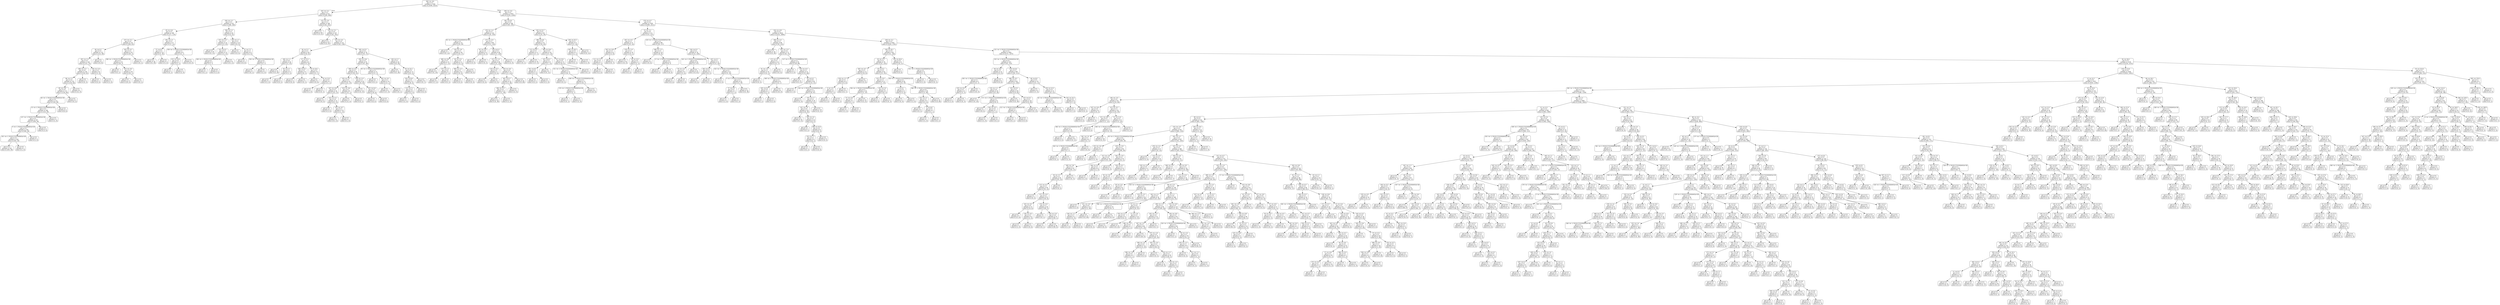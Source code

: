 digraph Tree {
node [shape=box, style="rounded", color="black", fontname=helvetica] ;
edge [fontname=helvetica] ;
0 [label="364 <= -4.6\ngini = 0.5\nsamples = 3346\nvalue = [2599, 2614]"] ;
1 [label="347 <= -5.2\ngini = 0.5\nsamples = 411\nvalue = [249, 408]"] ;
0 -> 1 [labeldistance=2.5, labelangle=45, headlabel="True"] ;
2 [label="244 <= -2.3\ngini = 0.5\nsamples = 222\nvalue = [186, 166]"] ;
1 -> 2 ;
3 [label="29 <= -0.4\ngini = 0.5\nsamples = 180\nvalue = [177, 114]"] ;
2 -> 3 ;
4 [label="277 <= -5.3\ngini = 0.4\nsamples = 153\nvalue = [160, 83]"] ;
3 -> 4 ;
5 [label="40 <= 0.1\ngini = 0.5\nsamples = 133\nvalue = [131, 80]"] ;
4 -> 5 ;
6 [label="397 <= -5.3\ngini = 0.5\nsamples = 128\nvalue = [131, 72]"] ;
5 -> 6 ;
7 [label="384 <= -2.2\ngini = 0.4\nsamples = 120\nvalue = [130, 63]"] ;
6 -> 7 ;
8 [label="86 <= -5.7\ngini = 0.4\nsamples = 119\nvalue = [130, 60]"] ;
7 -> 8 ;
9 [label="85 <= -5.8\ngini = 0.4\nsamples = 113\nvalue = [118, 60]"] ;
8 -> 9 ;
10 [label="60 <= -1.7014117331926443e+38\ngini = 0.4\nsamples = 111\nvalue = [118, 58]"] ;
9 -> 10 ;
11 [label="15 <= -1.7014117331926443e+38\ngini = 0.5\nsamples = 108\nvalue = [110, 58]"] ;
10 -> 11 ;
12 [label="127 <= -1.7014117331926443e+38\ngini = 0.5\nsamples = 107\nvalue = [109, 58]"] ;
11 -> 12 ;
13 [label="9 <= -1.7014117331926443e+38\ngini = 0.5\nsamples = 105\nvalue = [106, 58]"] ;
12 -> 13 ;
14 [label="355 <= -1.7014117331926443e+38\ngini = 0.5\nsamples = 104\nvalue = [105, 58]"] ;
13 -> 14 ;
15 [label="gini = 0.5\nsamples = 103\nvalue = [104, 58]"] ;
14 -> 15 ;
16 [label="gini = 0.0\nsamples = 1\nvalue = [1, 0]"] ;
14 -> 16 ;
17 [label="gini = 0.0\nsamples = 1\nvalue = [1, 0]"] ;
13 -> 17 ;
18 [label="gini = 0.0\nsamples = 2\nvalue = [3, 0]"] ;
12 -> 18 ;
19 [label="gini = 0.0\nsamples = 1\nvalue = [1, 0]"] ;
11 -> 19 ;
20 [label="gini = 0.0\nsamples = 3\nvalue = [8, 0]"] ;
10 -> 20 ;
21 [label="gini = 0.0\nsamples = 2\nvalue = [0, 2]"] ;
9 -> 21 ;
22 [label="gini = 0.0\nsamples = 6\nvalue = [12, 0]"] ;
8 -> 22 ;
23 [label="gini = 0.0\nsamples = 1\nvalue = [0, 3]"] ;
7 -> 23 ;
24 [label="236 <= -5.4\ngini = 0.2\nsamples = 8\nvalue = [1, 9]"] ;
6 -> 24 ;
25 [label="gini = 0.0\nsamples = 7\nvalue = [0, 9]"] ;
24 -> 25 ;
26 [label="gini = 0.0\nsamples = 1\nvalue = [1, 0]"] ;
24 -> 26 ;
27 [label="gini = 0.0\nsamples = 5\nvalue = [0, 8]"] ;
5 -> 27 ;
28 [label="183 <= -0.7\ngini = 0.2\nsamples = 20\nvalue = [29, 3]"] ;
4 -> 28 ;
29 [label="298 <= -1.7014117331926443e+38\ngini = 0.1\nsamples = 19\nvalue = [29, 2]"] ;
28 -> 29 ;
30 [label="gini = 0.0\nsamples = 1\nvalue = [0, 1]"] ;
29 -> 30 ;
31 [label="223 <= -4.0\ngini = 0.1\nsamples = 18\nvalue = [29, 1]"] ;
29 -> 31 ;
32 [label="gini = 0.0\nsamples = 17\nvalue = [29, 0]"] ;
31 -> 32 ;
33 [label="gini = 0.0\nsamples = 1\nvalue = [0, 1]"] ;
31 -> 33 ;
34 [label="gini = 0.0\nsamples = 1\nvalue = [0, 1]"] ;
28 -> 34 ;
35 [label="291 <= 1.5\ngini = 0.5\nsamples = 27\nvalue = [17, 31]"] ;
3 -> 35 ;
36 [label="77 <= 6.5\ngini = 0.2\nsamples = 19\nvalue = [5, 30]"] ;
35 -> 36 ;
37 [label="gini = 0.0\nsamples = 16\nvalue = [0, 30]"] ;
36 -> 37 ;
38 [label="gini = 0.0\nsamples = 3\nvalue = [5, 0]"] ;
36 -> 38 ;
39 [label="359 <= -1.7014117331926443e+38\ngini = 0.1\nsamples = 8\nvalue = [12, 1]"] ;
35 -> 39 ;
40 [label="253 <= 14.6\ngini = 0.4\nsamples = 2\nvalue = [2, 1]"] ;
39 -> 40 ;
41 [label="gini = 0.0\nsamples = 1\nvalue = [0, 1]"] ;
40 -> 41 ;
42 [label="gini = 0.0\nsamples = 1\nvalue = [2, 0]"] ;
40 -> 42 ;
43 [label="gini = 0.0\nsamples = 6\nvalue = [10, 0]"] ;
39 -> 43 ;
44 [label="394 <= 1.2\ngini = 0.3\nsamples = 42\nvalue = [9, 52]"] ;
2 -> 44 ;
45 [label="337 <= -1.0\ngini = 0.1\nsamples = 32\nvalue = [3, 43]"] ;
44 -> 45 ;
46 [label="gini = 0.0\nsamples = 20\nvalue = [0, 31]"] ;
45 -> 46 ;
47 [label="157 <= 0.5\ngini = 0.3\nsamples = 12\nvalue = [3, 12]"] ;
45 -> 47 ;
48 [label="249 <= -1.7014117331926443e+38\ngini = 0.4\nsamples = 4\nvalue = [3, 1]"] ;
47 -> 48 ;
49 [label="gini = 0.0\nsamples = 1\nvalue = [0, 1]"] ;
48 -> 49 ;
50 [label="gini = 0.0\nsamples = 3\nvalue = [3, 0]"] ;
48 -> 50 ;
51 [label="gini = 0.0\nsamples = 8\nvalue = [0, 11]"] ;
47 -> 51 ;
52 [label="145 <= 1.7\ngini = 0.5\nsamples = 10\nvalue = [6, 9]"] ;
44 -> 52 ;
53 [label="gini = 0.0\nsamples = 2\nvalue = [4, 0]"] ;
52 -> 53 ;
54 [label="21 <= 7.2\ngini = 0.3\nsamples = 8\nvalue = [2, 9]"] ;
52 -> 54 ;
55 [label="gini = 0.0\nsamples = 5\nvalue = [0, 8]"] ;
54 -> 55 ;
56 [label="350 <= -1.7014117331926443e+38\ngini = 0.4\nsamples = 3\nvalue = [2, 1]"] ;
54 -> 56 ;
57 [label="gini = 0.0\nsamples = 1\nvalue = [0, 1]"] ;
56 -> 57 ;
58 [label="gini = 0.0\nsamples = 2\nvalue = [2, 0]"] ;
56 -> 58 ;
59 [label="137 <= -5.0\ngini = 0.3\nsamples = 189\nvalue = [63, 242]"] ;
1 -> 59 ;
60 [label="gini = 0.0\nsamples = 42\nvalue = [0, 61]"] ;
59 -> 60 ;
61 [label="214 <= -5.3\ngini = 0.4\nsamples = 147\nvalue = [63, 181]"] ;
59 -> 61 ;
62 [label="gini = 0.0\nsamples = 24\nvalue = [0, 43]"] ;
61 -> 62 ;
63 [label="323 <= -5.0\ngini = 0.4\nsamples = 123\nvalue = [63, 138]"] ;
61 -> 63 ;
64 [label="36 <= 5.2\ngini = 0.2\nsamples = 44\nvalue = [8, 63]"] ;
63 -> 64 ;
65 [label="184 <= 1.3\ngini = 0.0\nsamples = 36\nvalue = [1, 55]"] ;
64 -> 65 ;
66 [label="gini = 0.0\nsamples = 32\nvalue = [0, 50]"] ;
65 -> 66 ;
67 [label="83 <= 2.7\ngini = 0.3\nsamples = 4\nvalue = [1, 5]"] ;
65 -> 67 ;
68 [label="gini = 0.0\nsamples = 1\nvalue = [1, 0]"] ;
67 -> 68 ;
69 [label="gini = 0.0\nsamples = 3\nvalue = [0, 5]"] ;
67 -> 69 ;
70 [label="57 <= 15.1\ngini = 0.5\nsamples = 8\nvalue = [7, 8]"] ;
64 -> 70 ;
71 [label="366 <= 9.2\ngini = 0.2\nsamples = 4\nvalue = [6, 1]"] ;
70 -> 71 ;
72 [label="gini = 0.0\nsamples = 3\nvalue = [6, 0]"] ;
71 -> 72 ;
73 [label="gini = 0.0\nsamples = 1\nvalue = [0, 1]"] ;
71 -> 73 ;
74 [label="79 <= 18.1\ngini = 0.2\nsamples = 4\nvalue = [1, 7]"] ;
70 -> 74 ;
75 [label="gini = 0.0\nsamples = 2\nvalue = [0, 6]"] ;
74 -> 75 ;
76 [label="76 <= 33.5\ngini = 0.5\nsamples = 2\nvalue = [1, 1]"] ;
74 -> 76 ;
77 [label="gini = 0.0\nsamples = 1\nvalue = [1, 0]"] ;
76 -> 77 ;
78 [label="gini = 0.0\nsamples = 1\nvalue = [0, 1]"] ;
76 -> 78 ;
79 [label="395 <= 0.5\ngini = 0.5\nsamples = 79\nvalue = [55, 75]"] ;
63 -> 79 ;
80 [label="359 <= -0.6\ngini = 0.5\nsamples = 55\nvalue = [47, 46]"] ;
79 -> 80 ;
81 [label="349 <= -4.5\ngini = 0.5\nsamples = 44\nvalue = [30, 43]"] ;
80 -> 81 ;
82 [label="370 <= -4.7\ngini = 0.5\nsamples = 24\nvalue = [22, 14]"] ;
81 -> 82 ;
83 [label="167 <= -4.9\ngini = 0.5\nsamples = 16\nvalue = [10, 13]"] ;
82 -> 83 ;
84 [label="gini = 0.0\nsamples = 4\nvalue = [6, 0]"] ;
83 -> 84 ;
85 [label="222 <= -5.1\ngini = 0.4\nsamples = 12\nvalue = [4, 13]"] ;
83 -> 85 ;
86 [label="gini = 0.0\nsamples = 2\nvalue = [3, 0]"] ;
85 -> 86 ;
87 [label="232 <= -4.7\ngini = 0.1\nsamples = 10\nvalue = [1, 13]"] ;
85 -> 87 ;
88 [label="gini = 0.0\nsamples = 9\nvalue = [0, 13]"] ;
87 -> 88 ;
89 [label="gini = 0.0\nsamples = 1\nvalue = [1, 0]"] ;
87 -> 89 ;
90 [label="214 <= -4.6\ngini = 0.1\nsamples = 8\nvalue = [12, 1]"] ;
82 -> 90 ;
91 [label="gini = 0.0\nsamples = 7\nvalue = [12, 0]"] ;
90 -> 91 ;
92 [label="gini = 0.0\nsamples = 1\nvalue = [0, 1]"] ;
90 -> 92 ;
93 [label="228 <= -2.4\ngini = 0.3\nsamples = 20\nvalue = [8, 29]"] ;
81 -> 93 ;
94 [label="gini = 0.0\nsamples = 13\nvalue = [0, 23]"] ;
93 -> 94 ;
95 [label="225 <= 0.0\ngini = 0.5\nsamples = 7\nvalue = [8, 6]"] ;
93 -> 95 ;
96 [label="gini = 0.0\nsamples = 5\nvalue = [8, 0]"] ;
95 -> 96 ;
97 [label="gini = 0.0\nsamples = 2\nvalue = [0, 6]"] ;
95 -> 97 ;
98 [label="85 <= -1.7014117331926443e+38\ngini = 0.3\nsamples = 11\nvalue = [17, 3]"] ;
80 -> 98 ;
99 [label="gini = 0.0\nsamples = 1\nvalue = [0, 2]"] ;
98 -> 99 ;
100 [label="383 <= -0.2\ngini = 0.1\nsamples = 10\nvalue = [17, 1]"] ;
98 -> 100 ;
101 [label="gini = 0.0\nsamples = 9\nvalue = [17, 0]"] ;
100 -> 101 ;
102 [label="gini = 0.0\nsamples = 1\nvalue = [0, 1]"] ;
100 -> 102 ;
103 [label="138 <= 2.7\ngini = 0.3\nsamples = 24\nvalue = [8, 29]"] ;
79 -> 103 ;
104 [label="gini = 0.0\nsamples = 11\nvalue = [0, 18]"] ;
103 -> 104 ;
105 [label="56 <= 22.1\ngini = 0.5\nsamples = 13\nvalue = [8, 11]"] ;
103 -> 105 ;
106 [label="324 <= 8.8\ngini = 0.4\nsamples = 9\nvalue = [8, 4]"] ;
105 -> 106 ;
107 [label="112 <= 5.1\ngini = 0.4\nsamples = 4\nvalue = [2, 4]"] ;
106 -> 107 ;
108 [label="gini = 0.0\nsamples = 1\nvalue = [2, 0]"] ;
107 -> 108 ;
109 [label="gini = 0.0\nsamples = 3\nvalue = [0, 4]"] ;
107 -> 109 ;
110 [label="gini = 0.0\nsamples = 5\nvalue = [6, 0]"] ;
106 -> 110 ;
111 [label="gini = 0.0\nsamples = 4\nvalue = [0, 7]"] ;
105 -> 111 ;
112 [label="394 <= -5.6\ngini = 0.5\nsamples = 2935\nvalue = [2350, 2206]"] ;
0 -> 112 [labeldistance=2.5, labelangle=-45, headlabel="False"] ;
113 [label="281 <= 6.0\ngini = 0.4\nsamples = 166\nvalue = [65, 195]"] ;
112 -> 113 ;
114 [label="176 <= -1.4\ngini = 0.3\nsamples = 122\nvalue = [30, 159]"] ;
113 -> 114 ;
115 [label="82 <= -1.7014117331926443e+38\ngini = 0.5\nsamples = 33\nvalue = [19, 29]"] ;
114 -> 115 ;
116 [label="gini = 0.0\nsamples = 7\nvalue = [0, 12]"] ;
115 -> 116 ;
117 [label="176 <= -3.9\ngini = 0.5\nsamples = 26\nvalue = [19, 17]"] ;
115 -> 117 ;
118 [label="389 <= -0.8\ngini = 0.5\nsamples = 15\nvalue = [7, 13]"] ;
117 -> 118 ;
119 [label="gini = 0.0\nsamples = 8\nvalue = [0, 10]"] ;
118 -> 119 ;
120 [label="257 <= 1.2\ngini = 0.4\nsamples = 7\nvalue = [7, 3]"] ;
118 -> 120 ;
121 [label="gini = 0.0\nsamples = 5\nvalue = [7, 0]"] ;
120 -> 121 ;
122 [label="gini = 0.0\nsamples = 2\nvalue = [0, 3]"] ;
120 -> 122 ;
123 [label="58 <= -2.0\ngini = 0.4\nsamples = 11\nvalue = [12, 4]"] ;
117 -> 123 ;
124 [label="384 <= -3.3\ngini = 0.5\nsamples = 6\nvalue = [4, 4]"] ;
123 -> 124 ;
125 [label="gini = 0.0\nsamples = 3\nvalue = [4, 0]"] ;
124 -> 125 ;
126 [label="gini = 0.0\nsamples = 3\nvalue = [0, 4]"] ;
124 -> 126 ;
127 [label="gini = 0.0\nsamples = 5\nvalue = [8, 0]"] ;
123 -> 127 ;
128 [label="173 <= -2.0\ngini = 0.1\nsamples = 89\nvalue = [11, 130]"] ;
114 -> 128 ;
129 [label="97 <= -0.8\ngini = 0.4\nsamples = 4\nvalue = [4, 2]"] ;
128 -> 129 ;
130 [label="gini = 0.0\nsamples = 2\nvalue = [4, 0]"] ;
129 -> 130 ;
131 [label="gini = 0.0\nsamples = 2\nvalue = [0, 2]"] ;
129 -> 131 ;
132 [label="118 <= 6.1\ngini = 0.1\nsamples = 85\nvalue = [7, 128]"] ;
128 -> 132 ;
133 [label="213 <= -1.5\ngini = 0.1\nsamples = 84\nvalue = [5, 128]"] ;
132 -> 133 ;
134 [label="118 <= -0.2\ngini = 0.4\nsamples = 7\nvalue = [2, 6]"] ;
133 -> 134 ;
135 [label="gini = 0.0\nsamples = 5\nvalue = [0, 6]"] ;
134 -> 135 ;
136 [label="gini = 0.0\nsamples = 2\nvalue = [2, 0]"] ;
134 -> 136 ;
137 [label="218 <= -0.0\ngini = 0.0\nsamples = 77\nvalue = [3, 122]"] ;
133 -> 137 ;
138 [label="387 <= 0.7\ngini = 0.1\nsamples = 25\nvalue = [3, 38]"] ;
137 -> 138 ;
139 [label="396 <= -0.3\ngini = 0.0\nsamples = 23\nvalue = [1, 38]"] ;
138 -> 139 ;
140 [label="gini = 0.0\nsamples = 22\nvalue = [0, 38]"] ;
139 -> 140 ;
141 [label="gini = 0.0\nsamples = 1\nvalue = [1, 0]"] ;
139 -> 141 ;
142 [label="gini = 0.0\nsamples = 2\nvalue = [2, 0]"] ;
138 -> 142 ;
143 [label="gini = 0.0\nsamples = 52\nvalue = [0, 84]"] ;
137 -> 143 ;
144 [label="gini = 0.0\nsamples = 1\nvalue = [2, 0]"] ;
132 -> 144 ;
145 [label="118 <= 21.7\ngini = 0.5\nsamples = 44\nvalue = [35, 36]"] ;
113 -> 145 ;
146 [label="386 <= 6.8\ngini = 0.5\nsamples = 35\nvalue = [34, 20]"] ;
145 -> 146 ;
147 [label="173 <= 6.0\ngini = 0.1\nsamples = 11\nvalue = [17, 1]"] ;
146 -> 147 ;
148 [label="gini = 0.0\nsamples = 1\nvalue = [0, 1]"] ;
147 -> 148 ;
149 [label="gini = 0.0\nsamples = 10\nvalue = [17, 0]"] ;
147 -> 149 ;
150 [label="368 <= 10.0\ngini = 0.5\nsamples = 24\nvalue = [17, 19]"] ;
146 -> 150 ;
151 [label="225 <= 8.7\ngini = 0.1\nsamples = 9\nvalue = [1, 13]"] ;
150 -> 151 ;
152 [label="351 <= 8.5\ngini = 0.4\nsamples = 3\nvalue = [1, 2]"] ;
151 -> 152 ;
153 [label="gini = 0.0\nsamples = 2\nvalue = [0, 2]"] ;
152 -> 153 ;
154 [label="gini = 0.0\nsamples = 1\nvalue = [1, 0]"] ;
152 -> 154 ;
155 [label="gini = 0.0\nsamples = 6\nvalue = [0, 11]"] ;
151 -> 155 ;
156 [label="311 <= 34.1\ngini = 0.4\nsamples = 15\nvalue = [16, 6]"] ;
150 -> 156 ;
157 [label="151 <= -1.7014117331926443e+38\ngini = 0.3\nsamples = 13\nvalue = [16, 3]"] ;
156 -> 157 ;
158 [label="gini = 0.0\nsamples = 2\nvalue = [0, 2]"] ;
157 -> 158 ;
159 [label="248 <= -1.7014117331926443e+38\ngini = 0.1\nsamples = 11\nvalue = [16, 1]"] ;
157 -> 159 ;
160 [label="170 <= -1.7014117331926443e+38\ngini = 0.4\nsamples = 3\nvalue = [2, 1]"] ;
159 -> 160 ;
161 [label="gini = 0.0\nsamples = 1\nvalue = [0, 1]"] ;
160 -> 161 ;
162 [label="gini = 0.0\nsamples = 2\nvalue = [2, 0]"] ;
160 -> 162 ;
163 [label="gini = 0.0\nsamples = 8\nvalue = [14, 0]"] ;
159 -> 163 ;
164 [label="gini = 0.0\nsamples = 2\nvalue = [0, 3]"] ;
156 -> 164 ;
165 [label="104 <= 25.5\ngini = 0.1\nsamples = 9\nvalue = [1, 16]"] ;
145 -> 165 ;
166 [label="247 <= 24.1\ngini = 0.5\nsamples = 2\nvalue = [1, 1]"] ;
165 -> 166 ;
167 [label="gini = 0.0\nsamples = 1\nvalue = [0, 1]"] ;
166 -> 167 ;
168 [label="gini = 0.0\nsamples = 1\nvalue = [1, 0]"] ;
166 -> 168 ;
169 [label="gini = 0.0\nsamples = 7\nvalue = [0, 15]"] ;
165 -> 169 ;
170 [label="274 <= -4.7\ngini = 0.5\nsamples = 2769\nvalue = [2285, 2011]"] ;
112 -> 170 ;
171 [label="53 <= -3.1\ngini = 0.4\nsamples = 115\nvalue = [53, 127]"] ;
170 -> 171 ;
172 [label="267 <= -4.5\ngini = 0.3\nsamples = 27\nvalue = [35, 10]"] ;
171 -> 172 ;
173 [label="303 <= -4.8\ngini = 0.3\nsamples = 8\nvalue = [2, 8]"] ;
172 -> 173 ;
174 [label="111 <= -2.5\ngini = 0.4\nsamples = 3\nvalue = [2, 1]"] ;
173 -> 174 ;
175 [label="gini = 0.0\nsamples = 2\nvalue = [2, 0]"] ;
174 -> 175 ;
176 [label="gini = 0.0\nsamples = 1\nvalue = [0, 1]"] ;
174 -> 176 ;
177 [label="gini = 0.0\nsamples = 5\nvalue = [0, 7]"] ;
173 -> 177 ;
178 [label="279 <= -1.0\ngini = 0.1\nsamples = 19\nvalue = [33, 2]"] ;
172 -> 178 ;
179 [label="gini = 0.0\nsamples = 16\nvalue = [32, 0]"] ;
178 -> 179 ;
180 [label="28 <= -0.4\ngini = 0.4\nsamples = 3\nvalue = [1, 2]"] ;
178 -> 180 ;
181 [label="gini = 0.0\nsamples = 2\nvalue = [0, 2]"] ;
180 -> 181 ;
182 [label="gini = 0.0\nsamples = 1\nvalue = [1, 0]"] ;
180 -> 182 ;
183 [label="219 <= -1.7014117331926443e+38\ngini = 0.2\nsamples = 88\nvalue = [18, 117]"] ;
171 -> 183 ;
184 [label="188 <= -1.3\ngini = 0.5\nsamples = 10\nvalue = [6, 8]"] ;
183 -> 184 ;
185 [label="gini = 0.0\nsamples = 4\nvalue = [0, 6]"] ;
184 -> 185 ;
186 [label="17 <= -1.7014117331926443e+38\ngini = 0.4\nsamples = 6\nvalue = [6, 2]"] ;
184 -> 186 ;
187 [label="gini = 0.0\nsamples = 2\nvalue = [0, 2]"] ;
186 -> 187 ;
188 [label="gini = 0.0\nsamples = 4\nvalue = [6, 0]"] ;
186 -> 188 ;
189 [label="156 <= 0.5\ngini = 0.2\nsamples = 78\nvalue = [12, 109]"] ;
183 -> 189 ;
190 [label="102 <= -1.7014117331926443e+38\ngini = 0.0\nsamples = 45\nvalue = [1, 67]"] ;
189 -> 190 ;
191 [label="76 <= -1.6\ngini = 0.2\nsamples = 4\nvalue = [1, 6]"] ;
190 -> 191 ;
192 [label="gini = 0.0\nsamples = 3\nvalue = [0, 6]"] ;
191 -> 192 ;
193 [label="gini = 0.0\nsamples = 1\nvalue = [1, 0]"] ;
191 -> 193 ;
194 [label="gini = 0.0\nsamples = 41\nvalue = [0, 61]"] ;
190 -> 194 ;
195 [label="247 <= 0.7\ngini = 0.3\nsamples = 33\nvalue = [11, 42]"] ;
189 -> 195 ;
196 [label="265 <= 0.7\ngini = 0.4\nsamples = 6\nvalue = [6, 3]"] ;
195 -> 196 ;
197 [label="gini = 0.0\nsamples = 3\nvalue = [6, 0]"] ;
196 -> 197 ;
198 [label="gini = 0.0\nsamples = 3\nvalue = [0, 3]"] ;
196 -> 198 ;
199 [label="322 <= -1.7014117331926443e+38\ngini = 0.2\nsamples = 27\nvalue = [5, 39]"] ;
195 -> 199 ;
200 [label="gini = 0.0\nsamples = 2\nvalue = [2, 0]"] ;
199 -> 200 ;
201 [label="5 <= -1.7014117331926443e+38\ngini = 0.1\nsamples = 25\nvalue = [3, 39]"] ;
199 -> 201 ;
202 [label="77 <= 2.0\ngini = 0.5\nsamples = 3\nvalue = [3, 3]"] ;
201 -> 202 ;
203 [label="gini = 0.0\nsamples = 1\nvalue = [3, 0]"] ;
202 -> 203 ;
204 [label="gini = 0.0\nsamples = 2\nvalue = [0, 3]"] ;
202 -> 204 ;
205 [label="gini = 0.0\nsamples = 22\nvalue = [0, 36]"] ;
201 -> 205 ;
206 [label="316 <= -4.9\ngini = 0.5\nsamples = 2654\nvalue = [2232, 1884]"] ;
170 -> 206 ;
207 [label="368 <= -2.2\ngini = 0.3\nsamples = 89\nvalue = [30, 103]"] ;
206 -> 207 ;
208 [label="gini = 0.0\nsamples = 16\nvalue = [0, 28]"] ;
207 -> 208 ;
209 [label="197 <= -1.9\ngini = 0.4\nsamples = 73\nvalue = [30, 75]"] ;
207 -> 209 ;
210 [label="173 <= 1.0\ngini = 0.5\nsamples = 14\nvalue = [12, 7]"] ;
209 -> 210 ;
211 [label="41 <= -1.9\ngini = 0.3\nsamples = 10\nvalue = [12, 3]"] ;
210 -> 211 ;
212 [label="gini = 0.0\nsamples = 2\nvalue = [0, 2]"] ;
211 -> 212 ;
213 [label="349 <= -1.7014117331926443e+38\ngini = 0.1\nsamples = 8\nvalue = [12, 1]"] ;
211 -> 213 ;
214 [label="245 <= 4.2\ngini = 0.4\nsamples = 2\nvalue = [2, 1]"] ;
213 -> 214 ;
215 [label="gini = 0.0\nsamples = 1\nvalue = [0, 1]"] ;
214 -> 215 ;
216 [label="gini = 0.0\nsamples = 1\nvalue = [2, 0]"] ;
214 -> 216 ;
217 [label="gini = 0.0\nsamples = 6\nvalue = [10, 0]"] ;
213 -> 217 ;
218 [label="gini = 0.0\nsamples = 4\nvalue = [0, 4]"] ;
210 -> 218 ;
219 [label="117 <= -1.7014117331926443e+38\ngini = 0.3\nsamples = 59\nvalue = [18, 68]"] ;
209 -> 219 ;
220 [label="gini = 0.0\nsamples = 2\nvalue = [3, 0]"] ;
219 -> 220 ;
221 [label="193 <= -0.5\ngini = 0.3\nsamples = 57\nvalue = [15, 68]"] ;
219 -> 221 ;
222 [label="gini = 0.0\nsamples = 17\nvalue = [0, 27]"] ;
221 -> 222 ;
223 [label="42 <= 0.2\ngini = 0.4\nsamples = 40\nvalue = [15, 41]"] ;
221 -> 223 ;
224 [label="gini = 0.0\nsamples = 5\nvalue = [7, 0]"] ;
223 -> 224 ;
225 [label="192 <= -1.7014117331926443e+38\ngini = 0.3\nsamples = 35\nvalue = [8, 41]"] ;
223 -> 225 ;
226 [label="gini = 0.0\nsamples = 1\nvalue = [2, 0]"] ;
225 -> 226 ;
227 [label="335 <= 1.7\ngini = 0.2\nsamples = 34\nvalue = [6, 41]"] ;
225 -> 227 ;
228 [label="321 <= 1.0\ngini = 0.4\nsamples = 20\nvalue = [6, 20]"] ;
227 -> 228 ;
229 [label="gini = 0.0\nsamples = 10\nvalue = [0, 15]"] ;
228 -> 229 ;
230 [label="183 <= 1.0\ngini = 0.5\nsamples = 10\nvalue = [6, 5]"] ;
228 -> 230 ;
231 [label="gini = 0.0\nsamples = 2\nvalue = [0, 2]"] ;
230 -> 231 ;
232 [label="298 <= 15.0\ngini = 0.4\nsamples = 8\nvalue = [6, 3]"] ;
230 -> 232 ;
233 [label="253 <= 1.7\ngini = 0.2\nsamples = 6\nvalue = [6, 1]"] ;
232 -> 233 ;
234 [label="gini = 0.0\nsamples = 1\nvalue = [0, 1]"] ;
233 -> 234 ;
235 [label="gini = 0.0\nsamples = 5\nvalue = [6, 0]"] ;
233 -> 235 ;
236 [label="gini = 0.0\nsamples = 2\nvalue = [0, 2]"] ;
232 -> 236 ;
237 [label="gini = 0.0\nsamples = 14\nvalue = [0, 21]"] ;
227 -> 237 ;
238 [label="228 <= -5.2\ngini = 0.5\nsamples = 2565\nvalue = [2202, 1781]"] ;
206 -> 238 ;
239 [label="158 <= 16.1\ngini = 0.4\nsamples = 84\nvalue = [31, 106]"] ;
238 -> 239 ;
240 [label="30 <= -2.3\ngini = 0.3\nsamples = 76\nvalue = [21, 103]"] ;
239 -> 240 ;
241 [label="287 <= -0.7\ngini = 0.5\nsamples = 13\nvalue = [10, 8]"] ;
240 -> 241 ;
242 [label="218 <= -3.7\ngini = 0.5\nsamples = 9\nvalue = [5, 8]"] ;
241 -> 242 ;
243 [label="4 <= -3.5\ngini = 0.3\nsamples = 5\nvalue = [5, 1]"] ;
242 -> 243 ;
244 [label="gini = 0.0\nsamples = 4\nvalue = [5, 0]"] ;
243 -> 244 ;
245 [label="gini = 0.0\nsamples = 1\nvalue = [0, 1]"] ;
243 -> 245 ;
246 [label="gini = 0.0\nsamples = 4\nvalue = [0, 7]"] ;
242 -> 246 ;
247 [label="gini = 0.0\nsamples = 4\nvalue = [5, 0]"] ;
241 -> 247 ;
248 [label="24 <= 0.2\ngini = 0.2\nsamples = 63\nvalue = [11, 95]"] ;
240 -> 248 ;
249 [label="215 <= -0.0\ngini = 0.3\nsamples = 21\nvalue = [7, 25]"] ;
248 -> 249 ;
250 [label="356 <= -1.7014117331926443e+38\ngini = 0.1\nsamples = 16\nvalue = [1, 22]"] ;
249 -> 250 ;
251 [label="57 <= -0.4\ngini = 0.5\nsamples = 2\nvalue = [1, 1]"] ;
250 -> 251 ;
252 [label="gini = 0.0\nsamples = 1\nvalue = [1, 0]"] ;
251 -> 252 ;
253 [label="gini = 0.0\nsamples = 1\nvalue = [0, 1]"] ;
251 -> 253 ;
254 [label="gini = 0.0\nsamples = 14\nvalue = [0, 21]"] ;
250 -> 254 ;
255 [label="325 <= 2.4\ngini = 0.4\nsamples = 5\nvalue = [6, 3]"] ;
249 -> 255 ;
256 [label="gini = 0.0\nsamples = 3\nvalue = [6, 0]"] ;
255 -> 256 ;
257 [label="gini = 0.0\nsamples = 2\nvalue = [0, 3]"] ;
255 -> 257 ;
258 [label="350 <= -1.7014117331926443e+38\ngini = 0.1\nsamples = 42\nvalue = [4, 70]"] ;
248 -> 258 ;
259 [label="1 <= 4.1\ngini = 0.5\nsamples = 4\nvalue = [3, 4]"] ;
258 -> 259 ;
260 [label="gini = 0.0\nsamples = 3\nvalue = [0, 4]"] ;
259 -> 260 ;
261 [label="gini = 0.0\nsamples = 1\nvalue = [3, 0]"] ;
259 -> 261 ;
262 [label="384 <= -1.7014117331926443e+38\ngini = 0.0\nsamples = 38\nvalue = [1, 66]"] ;
258 -> 262 ;
263 [label="222 <= 1.5\ngini = 0.2\nsamples = 6\nvalue = [1, 6]"] ;
262 -> 263 ;
264 [label="gini = 0.0\nsamples = 4\nvalue = [0, 5]"] ;
263 -> 264 ;
265 [label="4 <= 6.8\ngini = 0.5\nsamples = 2\nvalue = [1, 1]"] ;
263 -> 265 ;
266 [label="gini = 0.0\nsamples = 1\nvalue = [1, 0]"] ;
265 -> 266 ;
267 [label="gini = 0.0\nsamples = 1\nvalue = [0, 1]"] ;
265 -> 267 ;
268 [label="gini = 0.0\nsamples = 32\nvalue = [0, 60]"] ;
262 -> 268 ;
269 [label="193 <= 20.4\ngini = 0.4\nsamples = 8\nvalue = [10, 3]"] ;
239 -> 269 ;
270 [label="gini = 0.0\nsamples = 4\nvalue = [9, 0]"] ;
269 -> 270 ;
271 [label="151 <= -1.7014117331926443e+38\ngini = 0.4\nsamples = 4\nvalue = [1, 3]"] ;
269 -> 271 ;
272 [label="gini = 0.0\nsamples = 1\nvalue = [1, 0]"] ;
271 -> 272 ;
273 [label="gini = 0.0\nsamples = 3\nvalue = [0, 3]"] ;
271 -> 273 ;
274 [label="131 <= -1.7014117331926443e+38\ngini = 0.5\nsamples = 2481\nvalue = [2171, 1675]"] ;
238 -> 274 ;
275 [label="143 <= -1.7014117331926443e+38\ngini = 0.4\nsamples = 103\nvalue = [41, 122]"] ;
274 -> 275 ;
276 [label="58 <= -0.8\ngini = 0.5\nsamples = 15\nvalue = [13, 9]"] ;
275 -> 276 ;
277 [label="205 <= -1.7014117331926443e+38\ngini = 0.3\nsamples = 9\nvalue = [13, 3]"] ;
276 -> 277 ;
278 [label="235 <= -0.5\ngini = 0.5\nsamples = 4\nvalue = [3, 3]"] ;
277 -> 278 ;
279 [label="gini = 0.0\nsamples = 2\nvalue = [3, 0]"] ;
278 -> 279 ;
280 [label="gini = 0.0\nsamples = 2\nvalue = [0, 3]"] ;
278 -> 280 ;
281 [label="gini = 0.0\nsamples = 5\nvalue = [10, 0]"] ;
277 -> 281 ;
282 [label="gini = 0.0\nsamples = 6\nvalue = [0, 6]"] ;
276 -> 282 ;
283 [label="176 <= 6.6\ngini = 0.3\nsamples = 88\nvalue = [28, 113]"] ;
275 -> 283 ;
284 [label="286 <= -0.5\ngini = 0.2\nsamples = 69\nvalue = [13, 100]"] ;
283 -> 284 ;
285 [label="176 <= -1.1\ngini = 0.4\nsamples = 20\nvalue = [9, 18]"] ;
284 -> 285 ;
286 [label="gini = 0.0\nsamples = 14\nvalue = [0, 16]"] ;
285 -> 286 ;
287 [label="171 <= -1.7014117331926443e+38\ngini = 0.3\nsamples = 6\nvalue = [9, 2]"] ;
285 -> 287 ;
288 [label="gini = 0.0\nsamples = 3\nvalue = [8, 0]"] ;
287 -> 288 ;
289 [label="193 <= -0.5\ngini = 0.4\nsamples = 3\nvalue = [1, 2]"] ;
287 -> 289 ;
290 [label="gini = 0.0\nsamples = 1\nvalue = [1, 0]"] ;
289 -> 290 ;
291 [label="gini = 0.0\nsamples = 2\nvalue = [0, 2]"] ;
289 -> 291 ;
292 [label="155 <= 0.5\ngini = 0.1\nsamples = 49\nvalue = [4, 82]"] ;
284 -> 292 ;
293 [label="gini = 0.0\nsamples = 31\nvalue = [0, 58]"] ;
292 -> 293 ;
294 [label="337 <= 0.5\ngini = 0.2\nsamples = 18\nvalue = [4, 24]"] ;
292 -> 294 ;
295 [label="211 <= -1.7014117331926443e+38\ngini = 0.3\nsamples = 3\nvalue = [4, 1]"] ;
294 -> 295 ;
296 [label="gini = 0.0\nsamples = 1\nvalue = [0, 1]"] ;
295 -> 296 ;
297 [label="gini = 0.0\nsamples = 2\nvalue = [4, 0]"] ;
295 -> 297 ;
298 [label="gini = 0.0\nsamples = 15\nvalue = [0, 23]"] ;
294 -> 298 ;
299 [label="94 <= 8.0\ngini = 0.5\nsamples = 19\nvalue = [15, 13]"] ;
283 -> 299 ;
300 [label="gini = 0.0\nsamples = 4\nvalue = [7, 0]"] ;
299 -> 300 ;
301 [label="224 <= 12.5\ngini = 0.5\nsamples = 15\nvalue = [8, 13]"] ;
299 -> 301 ;
302 [label="62 <= -1.7014117331926443e+38\ngini = 0.2\nsamples = 7\nvalue = [1, 10]"] ;
301 -> 302 ;
303 [label="gini = 0.0\nsamples = 1\nvalue = [1, 0]"] ;
302 -> 303 ;
304 [label="gini = 0.0\nsamples = 6\nvalue = [0, 10]"] ;
302 -> 304 ;
305 [label="322 <= 14.3\ngini = 0.4\nsamples = 8\nvalue = [7, 3]"] ;
301 -> 305 ;
306 [label="gini = 0.0\nsamples = 5\nvalue = [7, 0]"] ;
305 -> 306 ;
307 [label="gini = 0.0\nsamples = 3\nvalue = [0, 3]"] ;
305 -> 307 ;
308 [label="56 <= 34.4\ngini = 0.5\nsamples = 2378\nvalue = [2130, 1553]"] ;
274 -> 308 ;
309 [label="234 <= 15.6\ngini = 0.5\nsamples = 2206\nvalue = [2022, 1401]"] ;
308 -> 309 ;
310 [label="17 <= 12.7\ngini = 0.5\nsamples = 1871\nvalue = [1654, 1246]"] ;
309 -> 310 ;
311 [label="282 <= -1.7014117331926443e+38\ngini = 0.5\nsamples = 1736\nvalue = [1580, 1109]"] ;
310 -> 311 ;
312 [label="146 <= -2.9\ngini = 0.4\nsamples = 42\nvalue = [14, 46]"] ;
311 -> 312 ;
313 [label="147 <= -0.6\ngini = 0.4\nsamples = 6\nvalue = [4, 2]"] ;
312 -> 313 ;
314 [label="gini = 0.0\nsamples = 4\nvalue = [4, 0]"] ;
313 -> 314 ;
315 [label="gini = 0.0\nsamples = 2\nvalue = [0, 2]"] ;
313 -> 315 ;
316 [label="213 <= -0.3\ngini = 0.3\nsamples = 36\nvalue = [10, 44]"] ;
312 -> 316 ;
317 [label="211 <= -0.6\ngini = 0.5\nsamples = 13\nvalue = [7, 12]"] ;
316 -> 317 ;
318 [label="346 <= -1.7014117331926443e+38\ngini = 0.3\nsamples = 10\nvalue = [3, 12]"] ;
317 -> 318 ;
319 [label="gini = 0.0\nsamples = 2\nvalue = [3, 0]"] ;
318 -> 319 ;
320 [label="gini = 0.0\nsamples = 8\nvalue = [0, 12]"] ;
318 -> 320 ;
321 [label="gini = 0.0\nsamples = 3\nvalue = [4, 0]"] ;
317 -> 321 ;
322 [label="51 <= 11.0\ngini = 0.2\nsamples = 23\nvalue = [3, 32]"] ;
316 -> 322 ;
323 [label="240 <= -1.7014117331926443e+38\ngini = 0.1\nsamples = 22\nvalue = [2, 32]"] ;
322 -> 323 ;
324 [label="361 <= 1.9\ngini = 0.3\nsamples = 6\nvalue = [2, 7]"] ;
323 -> 324 ;
325 [label="363 <= -1.7014117331926443e+38\ngini = 0.4\nsamples = 3\nvalue = [2, 1]"] ;
324 -> 325 ;
326 [label="gini = 0.0\nsamples = 1\nvalue = [0, 1]"] ;
325 -> 326 ;
327 [label="gini = 0.0\nsamples = 2\nvalue = [2, 0]"] ;
325 -> 327 ;
328 [label="gini = 0.0\nsamples = 3\nvalue = [0, 6]"] ;
324 -> 328 ;
329 [label="gini = 0.0\nsamples = 16\nvalue = [0, 25]"] ;
323 -> 329 ;
330 [label="gini = 0.0\nsamples = 1\nvalue = [1, 0]"] ;
322 -> 330 ;
331 [label="394 <= 1.5\ngini = 0.5\nsamples = 1694\nvalue = [1566, 1063]"] ;
311 -> 331 ;
332 [label="51 <= -0.3\ngini = 0.5\nsamples = 902\nvalue = [903, 508]"] ;
331 -> 332 ;
333 [label="99 <= 0.2\ngini = 0.5\nsamples = 516\nvalue = [461, 339]"] ;
332 -> 333 ;
334 [label="155 <= -3.0\ngini = 0.5\nsamples = 501\nvalue = [460, 319]"] ;
333 -> 334 ;
335 [label="85 <= -1.7014117331926443e+38\ngini = 0.4\nsamples = 94\nvalue = [109, 36]"] ;
334 -> 335 ;
336 [label="135 <= -3.6\ngini = 0.2\nsamples = 4\nvalue = [1, 7]"] ;
335 -> 336 ;
337 [label="gini = 0.0\nsamples = 3\nvalue = [0, 7]"] ;
336 -> 337 ;
338 [label="gini = 0.0\nsamples = 1\nvalue = [1, 0]"] ;
336 -> 338 ;
339 [label="129 <= -3.9\ngini = 0.3\nsamples = 90\nvalue = [108, 29]"] ;
335 -> 339 ;
340 [label="317 <= -3.8\ngini = 0.4\nsamples = 55\nvalue = [55, 24]"] ;
339 -> 340 ;
341 [label="200 <= -3.8\ngini = 0.3\nsamples = 47\nvalue = [54, 15]"] ;
340 -> 341 ;
342 [label="50 <= -3.7\ngini = 0.3\nsamples = 45\nvalue = [54, 12]"] ;
341 -> 342 ;
343 [label="137 <= -4.7\ngini = 0.3\nsamples = 44\nvalue = [54, 10]"] ;
342 -> 343 ;
344 [label="gini = 0.0\nsamples = 1\nvalue = [0, 2]"] ;
343 -> 344 ;
345 [label="277 <= -4.4\ngini = 0.2\nsamples = 43\nvalue = [54, 8]"] ;
343 -> 345 ;
346 [label="143 <= -4.5\ngini = 0.4\nsamples = 15\nvalue = [14, 6]"] ;
345 -> 346 ;
347 [label="gini = 0.0\nsamples = 9\nvalue = [13, 0]"] ;
346 -> 347 ;
348 [label="136 <= -4.5\ngini = 0.2\nsamples = 6\nvalue = [1, 6]"] ;
346 -> 348 ;
349 [label="gini = 0.0\nsamples = 1\nvalue = [1, 0]"] ;
348 -> 349 ;
350 [label="gini = 0.0\nsamples = 5\nvalue = [0, 6]"] ;
348 -> 350 ;
351 [label="176 <= -4.4\ngini = 0.1\nsamples = 28\nvalue = [40, 2]"] ;
345 -> 351 ;
352 [label="gini = 0.0\nsamples = 1\nvalue = [0, 1]"] ;
351 -> 352 ;
353 [label="229 <= -5.0\ngini = 0.0\nsamples = 27\nvalue = [40, 1]"] ;
351 -> 353 ;
354 [label="gini = 0.0\nsamples = 1\nvalue = [0, 1]"] ;
353 -> 354 ;
355 [label="gini = 0.0\nsamples = 26\nvalue = [40, 0]"] ;
353 -> 355 ;
356 [label="gini = 0.0\nsamples = 1\nvalue = [0, 2]"] ;
342 -> 356 ;
357 [label="gini = 0.0\nsamples = 2\nvalue = [0, 3]"] ;
341 -> 357 ;
358 [label="196 <= -4.2\ngini = 0.2\nsamples = 8\nvalue = [1, 9]"] ;
340 -> 358 ;
359 [label="gini = 0.0\nsamples = 1\nvalue = [1, 0]"] ;
358 -> 359 ;
360 [label="gini = 0.0\nsamples = 7\nvalue = [0, 9]"] ;
358 -> 360 ;
361 [label="362 <= -3.9\ngini = 0.2\nsamples = 35\nvalue = [53, 5]"] ;
339 -> 361 ;
362 [label="gini = 0.0\nsamples = 2\nvalue = [0, 3]"] ;
361 -> 362 ;
363 [label="318 <= -4.1\ngini = 0.1\nsamples = 33\nvalue = [53, 2]"] ;
361 -> 363 ;
364 [label="93 <= -3.6\ngini = 0.4\nsamples = 3\nvalue = [1, 2]"] ;
363 -> 364 ;
365 [label="gini = 0.0\nsamples = 1\nvalue = [1, 0]"] ;
364 -> 365 ;
366 [label="gini = 0.0\nsamples = 2\nvalue = [0, 2]"] ;
364 -> 366 ;
367 [label="gini = 0.0\nsamples = 30\nvalue = [52, 0]"] ;
363 -> 367 ;
368 [label="291 <= -2.7\ngini = 0.5\nsamples = 407\nvalue = [351, 283]"] ;
334 -> 368 ;
369 [label="276 <= -3.2\ngini = 0.3\nsamples = 27\nvalue = [6, 33]"] ;
368 -> 369 ;
370 [label="gini = 0.0\nsamples = 2\nvalue = [3, 0]"] ;
369 -> 370 ;
371 [label="110 <= -2.9\ngini = 0.2\nsamples = 25\nvalue = [3, 33]"] ;
369 -> 371 ;
372 [label="159 <= -2.8\ngini = 0.4\nsamples = 4\nvalue = [3, 1]"] ;
371 -> 372 ;
373 [label="gini = 0.0\nsamples = 3\nvalue = [3, 0]"] ;
372 -> 373 ;
374 [label="gini = 0.0\nsamples = 1\nvalue = [0, 1]"] ;
372 -> 374 ;
375 [label="gini = 0.0\nsamples = 21\nvalue = [0, 32]"] ;
371 -> 375 ;
376 [label="325 <= -2.2\ngini = 0.5\nsamples = 380\nvalue = [345, 250]"] ;
368 -> 376 ;
377 [label="356 <= -2.6\ngini = 0.4\nsamples = 43\nvalue = [25, 51]"] ;
376 -> 377 ;
378 [label="284 <= -2.6\ngini = 0.3\nsamples = 7\nvalue = [11, 3]"] ;
377 -> 378 ;
379 [label="gini = 0.0\nsamples = 6\nvalue = [11, 0]"] ;
378 -> 379 ;
380 [label="gini = 0.0\nsamples = 1\nvalue = [0, 3]"] ;
378 -> 380 ;
381 [label="228 <= -0.5\ngini = 0.3\nsamples = 36\nvalue = [14, 48]"] ;
377 -> 381 ;
382 [label="115 <= -2.4\ngini = 0.3\nsamples = 35\nvalue = [11, 48]"] ;
381 -> 382 ;
383 [label="29 <= -2.6\ngini = 0.5\nsamples = 8\nvalue = [7, 4]"] ;
382 -> 383 ;
384 [label="gini = 0.0\nsamples = 3\nvalue = [0, 4]"] ;
383 -> 384 ;
385 [label="gini = 0.0\nsamples = 5\nvalue = [7, 0]"] ;
383 -> 385 ;
386 [label="359 <= -1.7014117331926443e+38\ngini = 0.2\nsamples = 27\nvalue = [4, 44]"] ;
382 -> 386 ;
387 [label="gini = 0.0\nsamples = 1\nvalue = [1, 0]"] ;
386 -> 387 ;
388 [label="119 <= -2.5\ngini = 0.1\nsamples = 26\nvalue = [3, 44]"] ;
386 -> 388 ;
389 [label="gini = 0.0\nsamples = 1\nvalue = [2, 0]"] ;
388 -> 389 ;
390 [label="231 <= -2.9\ngini = 0.0\nsamples = 25\nvalue = [1, 44]"] ;
388 -> 390 ;
391 [label="144 <= -1.1\ngini = 0.3\nsamples = 2\nvalue = [1, 4]"] ;
390 -> 391 ;
392 [label="gini = 0.0\nsamples = 1\nvalue = [1, 0]"] ;
391 -> 392 ;
393 [label="gini = 0.0\nsamples = 1\nvalue = [0, 4]"] ;
391 -> 393 ;
394 [label="gini = 0.0\nsamples = 23\nvalue = [0, 40]"] ;
390 -> 394 ;
395 [label="gini = 0.0\nsamples = 1\nvalue = [3, 0]"] ;
381 -> 395 ;
396 [label="311 <= -0.7\ngini = 0.5\nsamples = 337\nvalue = [320, 199]"] ;
376 -> 396 ;
397 [label="225 <= -1.0\ngini = 0.4\nsamples = 221\nvalue = [227, 100]"] ;
396 -> 397 ;
398 [label="389 <= -1.0\ngini = 0.5\nsamples = 157\nvalue = [145, 85]"] ;
397 -> 398 ;
399 [label="98 <= -1.9\ngini = 0.4\nsamples = 138\nvalue = [139, 61]"] ;
398 -> 399 ;
400 [label="263 <= -2.1\ngini = 0.5\nsamples = 30\nvalue = [23, 26]"] ;
399 -> 400 ;
401 [label="396 <= -1.7014117331926443e+38\ngini = 0.1\nsamples = 10\nvalue = [14, 1]"] ;
400 -> 401 ;
402 [label="gini = 0.0\nsamples = 1\nvalue = [0, 1]"] ;
401 -> 402 ;
403 [label="gini = 0.0\nsamples = 9\nvalue = [14, 0]"] ;
401 -> 403 ;
404 [label="15 <= -2.1\ngini = 0.4\nsamples = 20\nvalue = [9, 25]"] ;
400 -> 404 ;
405 [label="370 <= -2.3\ngini = 0.4\nsamples = 6\nvalue = [6, 2]"] ;
404 -> 405 ;
406 [label="gini = 0.0\nsamples = 1\nvalue = [0, 2]"] ;
405 -> 406 ;
407 [label="gini = 0.0\nsamples = 5\nvalue = [6, 0]"] ;
405 -> 407 ;
408 [label="11 <= -1.8\ngini = 0.2\nsamples = 14\nvalue = [3, 23]"] ;
404 -> 408 ;
409 [label="gini = 0.0\nsamples = 11\nvalue = [0, 22]"] ;
408 -> 409 ;
410 [label="396 <= -1.4\ngini = 0.4\nsamples = 3\nvalue = [3, 1]"] ;
408 -> 410 ;
411 [label="gini = 0.0\nsamples = 2\nvalue = [3, 0]"] ;
410 -> 411 ;
412 [label="gini = 0.0\nsamples = 1\nvalue = [0, 1]"] ;
410 -> 412 ;
413 [label="16 <= -1.1\ngini = 0.4\nsamples = 108\nvalue = [116, 35]"] ;
399 -> 413 ;
414 [label="290 <= -1.5\ngini = 0.3\nsamples = 94\nvalue = [109, 26]"] ;
413 -> 414 ;
415 [label="325 <= -1.4\ngini = 0.4\nsamples = 52\nvalue = [57, 21]"] ;
414 -> 415 ;
416 [label="347 <= -1.9\ngini = 0.3\nsamples = 48\nvalue = [57, 14]"] ;
415 -> 416 ;
417 [label="gini = 0.0\nsamples = 15\nvalue = [28, 0]"] ;
416 -> 417 ;
418 [label="375 <= -1.8\ngini = 0.4\nsamples = 33\nvalue = [29, 14]"] ;
416 -> 418 ;
419 [label="399 <= -1.8\ngini = 0.4\nsamples = 11\nvalue = [3, 10]"] ;
418 -> 419 ;
420 [label="396 <= -1.8\ngini = 0.4\nsamples = 4\nvalue = [3, 1]"] ;
419 -> 420 ;
421 [label="gini = 0.0\nsamples = 1\nvalue = [0, 1]"] ;
420 -> 421 ;
422 [label="gini = 0.0\nsamples = 3\nvalue = [3, 0]"] ;
420 -> 422 ;
423 [label="gini = 0.0\nsamples = 7\nvalue = [0, 9]"] ;
419 -> 423 ;
424 [label="267 <= -2.0\ngini = 0.2\nsamples = 22\nvalue = [26, 4]"] ;
418 -> 424 ;
425 [label="gini = 0.0\nsamples = 2\nvalue = [0, 2]"] ;
424 -> 425 ;
426 [label="216 <= -1.5\ngini = 0.1\nsamples = 20\nvalue = [26, 2]"] ;
424 -> 426 ;
427 [label="gini = 0.0\nsamples = 18\nvalue = [25, 0]"] ;
426 -> 427 ;
428 [label="216 <= -1.4\ngini = 0.4\nsamples = 2\nvalue = [1, 2]"] ;
426 -> 428 ;
429 [label="gini = 0.0\nsamples = 1\nvalue = [0, 2]"] ;
428 -> 429 ;
430 [label="gini = 0.0\nsamples = 1\nvalue = [1, 0]"] ;
428 -> 430 ;
431 [label="gini = 0.0\nsamples = 4\nvalue = [0, 7]"] ;
415 -> 431 ;
432 [label="336 <= -0.8\ngini = 0.2\nsamples = 42\nvalue = [52, 5]"] ;
414 -> 432 ;
433 [label="324 <= -1.7014117331926443e+38\ngini = 0.1\nsamples = 40\nvalue = [52, 3]"] ;
432 -> 433 ;
434 [label="gini = 0.0\nsamples = 1\nvalue = [0, 1]"] ;
433 -> 434 ;
435 [label="36 <= -1.6\ngini = 0.1\nsamples = 39\nvalue = [52, 2]"] ;
433 -> 435 ;
436 [label="243 <= -1.5\ngini = 0.3\nsamples = 8\nvalue = [7, 2]"] ;
435 -> 436 ;
437 [label="gini = 0.0\nsamples = 5\nvalue = [6, 0]"] ;
436 -> 437 ;
438 [label="311 <= -1.1\ngini = 0.4\nsamples = 3\nvalue = [1, 2]"] ;
436 -> 438 ;
439 [label="gini = 0.0\nsamples = 2\nvalue = [0, 2]"] ;
438 -> 439 ;
440 [label="gini = 0.0\nsamples = 1\nvalue = [1, 0]"] ;
438 -> 440 ;
441 [label="gini = 0.0\nsamples = 31\nvalue = [45, 0]"] ;
435 -> 441 ;
442 [label="gini = 0.0\nsamples = 2\nvalue = [0, 2]"] ;
432 -> 442 ;
443 [label="154 <= -0.9\ngini = 0.5\nsamples = 14\nvalue = [7, 9]"] ;
413 -> 443 ;
444 [label="360 <= -1.4\ngini = 0.3\nsamples = 11\nvalue = [2, 9]"] ;
443 -> 444 ;
445 [label="291 <= -1.6\ngini = 0.4\nsamples = 3\nvalue = [2, 1]"] ;
444 -> 445 ;
446 [label="gini = 0.0\nsamples = 1\nvalue = [0, 1]"] ;
445 -> 446 ;
447 [label="gini = 0.0\nsamples = 2\nvalue = [2, 0]"] ;
445 -> 447 ;
448 [label="gini = 0.0\nsamples = 8\nvalue = [0, 8]"] ;
444 -> 448 ;
449 [label="gini = 0.0\nsamples = 3\nvalue = [5, 0]"] ;
443 -> 449 ;
450 [label="114 <= -1.0\ngini = 0.3\nsamples = 19\nvalue = [6, 24]"] ;
398 -> 450 ;
451 [label="227 <= -0.7\ngini = 0.1\nsamples = 12\nvalue = [1, 21]"] ;
450 -> 451 ;
452 [label="gini = 0.0\nsamples = 11\nvalue = [0, 21]"] ;
451 -> 452 ;
453 [label="gini = 0.0\nsamples = 1\nvalue = [1, 0]"] ;
451 -> 453 ;
454 [label="17 <= -0.7\ngini = 0.5\nsamples = 7\nvalue = [5, 3]"] ;
450 -> 454 ;
455 [label="gini = 0.0\nsamples = 5\nvalue = [5, 0]"] ;
454 -> 455 ;
456 [label="gini = 0.0\nsamples = 2\nvalue = [0, 3]"] ;
454 -> 456 ;
457 [label="17 <= -1.7014117331926443e+38\ngini = 0.3\nsamples = 64\nvalue = [82, 15]"] ;
397 -> 457 ;
458 [label="gini = 0.0\nsamples = 1\nvalue = [0, 2]"] ;
457 -> 458 ;
459 [label="233 <= -0.8\ngini = 0.2\nsamples = 63\nvalue = [82, 13]"] ;
457 -> 459 ;
460 [label="61 <= -0.2\ngini = 0.1\nsamples = 42\nvalue = [60, 4]"] ;
459 -> 460 ;
461 [label="261 <= -1.8\ngini = 0.1\nsamples = 41\nvalue = [60, 3]"] ;
460 -> 461 ;
462 [label="gini = 0.0\nsamples = 1\nvalue = [0, 1]"] ;
461 -> 462 ;
463 [label="149 <= -0.8\ngini = 0.1\nsamples = 40\nvalue = [60, 2]"] ;
461 -> 463 ;
464 [label="gini = 0.0\nsamples = 30\nvalue = [46, 0]"] ;
463 -> 464 ;
465 [label="25 <= -0.7\ngini = 0.2\nsamples = 10\nvalue = [14, 2]"] ;
463 -> 465 ;
466 [label="125 <= -0.8\ngini = 0.5\nsamples = 4\nvalue = [2, 2]"] ;
465 -> 466 ;
467 [label="gini = 0.0\nsamples = 2\nvalue = [2, 0]"] ;
466 -> 467 ;
468 [label="gini = 0.0\nsamples = 2\nvalue = [0, 2]"] ;
466 -> 468 ;
469 [label="gini = 0.0\nsamples = 6\nvalue = [12, 0]"] ;
465 -> 469 ;
470 [label="gini = 0.0\nsamples = 1\nvalue = [0, 1]"] ;
460 -> 470 ;
471 [label="157 <= -0.9\ngini = 0.4\nsamples = 21\nvalue = [22, 9]"] ;
459 -> 471 ;
472 [label="gini = 0.0\nsamples = 4\nvalue = [0, 6]"] ;
471 -> 472 ;
473 [label="57 <= -0.9\ngini = 0.2\nsamples = 17\nvalue = [22, 3]"] ;
471 -> 473 ;
474 [label="76 <= -0.9\ngini = 0.4\nsamples = 2\nvalue = [1, 2]"] ;
473 -> 474 ;
475 [label="gini = 0.0\nsamples = 1\nvalue = [1, 0]"] ;
474 -> 475 ;
476 [label="gini = 0.0\nsamples = 1\nvalue = [0, 2]"] ;
474 -> 476 ;
477 [label="350 <= -0.5\ngini = 0.1\nsamples = 15\nvalue = [21, 1]"] ;
473 -> 477 ;
478 [label="gini = 0.0\nsamples = 13\nvalue = [20, 0]"] ;
477 -> 478 ;
479 [label="365 <= -0.4\ngini = 0.5\nsamples = 2\nvalue = [1, 1]"] ;
477 -> 479 ;
480 [label="gini = 0.0\nsamples = 1\nvalue = [0, 1]"] ;
479 -> 480 ;
481 [label="gini = 0.0\nsamples = 1\nvalue = [1, 0]"] ;
479 -> 481 ;
482 [label="350 <= -0.0\ngini = 0.5\nsamples = 116\nvalue = [93, 99]"] ;
396 -> 482 ;
483 [label="91 <= -1.1\ngini = 0.5\nsamples = 98\nvalue = [68, 98]"] ;
482 -> 483 ;
484 [label="gini = 0.0\nsamples = 8\nvalue = [0, 17]"] ;
483 -> 484 ;
485 [label="104 <= -0.7\ngini = 0.5\nsamples = 90\nvalue = [68, 81]"] ;
483 -> 485 ;
486 [label="309 <= -0.3\ngini = 0.2\nsamples = 16\nvalue = [24, 4]"] ;
485 -> 486 ;
487 [label="365 <= -1.7014117331926443e+38\ngini = 0.1\nsamples = 15\nvalue = [24, 2]"] ;
486 -> 487 ;
488 [label="gini = 0.0\nsamples = 1\nvalue = [0, 1]"] ;
487 -> 488 ;
489 [label="221 <= -0.7\ngini = 0.1\nsamples = 14\nvalue = [24, 1]"] ;
487 -> 489 ;
490 [label="256 <= -0.7\ngini = 0.4\nsamples = 4\nvalue = [3, 1]"] ;
489 -> 490 ;
491 [label="gini = 0.0\nsamples = 1\nvalue = [0, 1]"] ;
490 -> 491 ;
492 [label="gini = 0.0\nsamples = 3\nvalue = [3, 0]"] ;
490 -> 492 ;
493 [label="gini = 0.0\nsamples = 10\nvalue = [21, 0]"] ;
489 -> 493 ;
494 [label="gini = 0.0\nsamples = 1\nvalue = [0, 2]"] ;
486 -> 494 ;
495 [label="138 <= -0.6\ngini = 0.5\nsamples = 74\nvalue = [44, 77]"] ;
485 -> 495 ;
496 [label="171 <= -0.7\ngini = 0.1\nsamples = 19\nvalue = [1, 35]"] ;
495 -> 496 ;
497 [label="gini = 0.0\nsamples = 1\nvalue = [1, 0]"] ;
496 -> 497 ;
498 [label="gini = 0.0\nsamples = 18\nvalue = [0, 35]"] ;
496 -> 498 ;
499 [label="15 <= -0.4\ngini = 0.5\nsamples = 55\nvalue = [43, 42]"] ;
495 -> 499 ;
500 [label="220 <= -0.0\ngini = 0.4\nsamples = 31\nvalue = [34, 16]"] ;
499 -> 500 ;
501 [label="263 <= -0.6\ngini = 0.4\nsamples = 28\nvalue = [34, 10]"] ;
500 -> 501 ;
502 [label="gini = 0.0\nsamples = 2\nvalue = [0, 4]"] ;
501 -> 502 ;
503 [label="305 <= -0.7\ngini = 0.3\nsamples = 26\nvalue = [34, 6]"] ;
501 -> 503 ;
504 [label="gini = 0.0\nsamples = 1\nvalue = [0, 2]"] ;
503 -> 504 ;
505 [label="56 <= -0.4\ngini = 0.2\nsamples = 25\nvalue = [34, 4]"] ;
503 -> 505 ;
506 [label="77 <= -0.6\ngini = 0.1\nsamples = 20\nvalue = [32, 1]"] ;
505 -> 506 ;
507 [label="373 <= -0.4\ngini = 0.5\nsamples = 2\nvalue = [1, 1]"] ;
506 -> 507 ;
508 [label="gini = 0.0\nsamples = 1\nvalue = [0, 1]"] ;
507 -> 508 ;
509 [label="gini = 0.0\nsamples = 1\nvalue = [1, 0]"] ;
507 -> 509 ;
510 [label="gini = 0.0\nsamples = 18\nvalue = [31, 0]"] ;
506 -> 510 ;
511 [label="396 <= -0.2\ngini = 0.5\nsamples = 5\nvalue = [2, 3]"] ;
505 -> 511 ;
512 [label="gini = 0.0\nsamples = 3\nvalue = [0, 3]"] ;
511 -> 512 ;
513 [label="gini = 0.0\nsamples = 2\nvalue = [2, 0]"] ;
511 -> 513 ;
514 [label="gini = 0.0\nsamples = 3\nvalue = [0, 6]"] ;
500 -> 514 ;
515 [label="318 <= -0.2\ngini = 0.4\nsamples = 24\nvalue = [9, 26]"] ;
499 -> 515 ;
516 [label="244 <= -0.6\ngini = 0.2\nsamples = 21\nvalue = [4, 26]"] ;
515 -> 516 ;
517 [label="gini = 0.0\nsamples = 1\nvalue = [1, 0]"] ;
516 -> 517 ;
518 [label="75 <= -0.3\ngini = 0.2\nsamples = 20\nvalue = [3, 26]"] ;
516 -> 518 ;
519 [label="389 <= -0.4\ngini = 0.1\nsamples = 16\nvalue = [1, 24]"] ;
518 -> 519 ;
520 [label="358 <= -0.4\ngini = 0.3\nsamples = 4\nvalue = [1, 4]"] ;
519 -> 520 ;
521 [label="gini = 0.0\nsamples = 3\nvalue = [0, 4]"] ;
520 -> 521 ;
522 [label="gini = 0.0\nsamples = 1\nvalue = [1, 0]"] ;
520 -> 522 ;
523 [label="gini = 0.0\nsamples = 12\nvalue = [0, 20]"] ;
519 -> 523 ;
524 [label="130 <= -0.3\ngini = 0.5\nsamples = 4\nvalue = [2, 2]"] ;
518 -> 524 ;
525 [label="gini = 0.0\nsamples = 2\nvalue = [2, 0]"] ;
524 -> 525 ;
526 [label="gini = 0.0\nsamples = 2\nvalue = [0, 2]"] ;
524 -> 526 ;
527 [label="gini = 0.0\nsamples = 3\nvalue = [5, 0]"] ;
515 -> 527 ;
528 [label="43 <= 1.3\ngini = 0.1\nsamples = 18\nvalue = [25, 1]"] ;
482 -> 528 ;
529 [label="gini = 0.0\nsamples = 17\nvalue = [25, 0]"] ;
528 -> 529 ;
530 [label="gini = 0.0\nsamples = 1\nvalue = [0, 1]"] ;
528 -> 530 ;
531 [label="183 <= -0.6\ngini = 0.1\nsamples = 15\nvalue = [1, 20]"] ;
333 -> 531 ;
532 [label="81 <= -0.6\ngini = 0.3\nsamples = 5\nvalue = [1, 5]"] ;
531 -> 532 ;
533 [label="gini = 0.0\nsamples = 4\nvalue = [0, 5]"] ;
532 -> 533 ;
534 [label="gini = 0.0\nsamples = 1\nvalue = [1, 0]"] ;
532 -> 534 ;
535 [label="gini = 0.0\nsamples = 10\nvalue = [0, 15]"] ;
531 -> 535 ;
536 [label="125 <= 2.0\ngini = 0.4\nsamples = 386\nvalue = [442, 169]"] ;
332 -> 536 ;
537 [label="199 <= -1.7014117331926443e+38\ngini = 0.4\nsamples = 374\nvalue = [440, 153]"] ;
536 -> 537 ;
538 [label="243 <= -1.7014117331926443e+38\ngini = 0.2\nsamples = 7\nvalue = [1, 9]"] ;
537 -> 538 ;
539 [label="gini = 0.0\nsamples = 1\nvalue = [1, 0]"] ;
538 -> 539 ;
540 [label="gini = 0.0\nsamples = 6\nvalue = [0, 9]"] ;
538 -> 540 ;
541 [label="163 <= 0.6\ngini = 0.4\nsamples = 367\nvalue = [439, 144]"] ;
537 -> 541 ;
542 [label="20 <= 0.8\ngini = 0.4\nsamples = 220\nvalue = [239, 106]"] ;
541 -> 542 ;
543 [label="35 <= 0.1\ngini = 0.4\nsamples = 194\nvalue = [232, 75]"] ;
542 -> 543 ;
544 [label="347 <= -1.3\ngini = 0.2\nsamples = 89\nvalue = [130, 20]"] ;
543 -> 544 ;
545 [label="gini = 0.0\nsamples = 2\nvalue = [0, 3]"] ;
544 -> 545 ;
546 [label="66 <= -0.3\ngini = 0.2\nsamples = 87\nvalue = [130, 17]"] ;
544 -> 546 ;
547 [label="104 <= -0.2\ngini = 0.5\nsamples = 15\nvalue = [16, 9]"] ;
546 -> 547 ;
548 [label="279 <= -0.5\ngini = 0.1\nsamples = 10\nvalue = [15, 1]"] ;
547 -> 548 ;
549 [label="gini = 0.0\nsamples = 1\nvalue = [0, 1]"] ;
548 -> 549 ;
550 [label="gini = 0.0\nsamples = 9\nvalue = [15, 0]"] ;
548 -> 550 ;
551 [label="222 <= -0.2\ngini = 0.2\nsamples = 5\nvalue = [1, 8]"] ;
547 -> 551 ;
552 [label="gini = 0.0\nsamples = 1\nvalue = [1, 0]"] ;
551 -> 552 ;
553 [label="gini = 0.0\nsamples = 4\nvalue = [0, 8]"] ;
551 -> 553 ;
554 [label="197 <= -1.7014117331926443e+38\ngini = 0.1\nsamples = 72\nvalue = [114, 8]"] ;
546 -> 554 ;
555 [label="gini = 0.0\nsamples = 1\nvalue = [0, 1]"] ;
554 -> 555 ;
556 [label="133 <= -0.0\ngini = 0.1\nsamples = 71\nvalue = [114, 7]"] ;
554 -> 556 ;
557 [label="gini = 0.0\nsamples = 38\nvalue = [68, 0]"] ;
556 -> 557 ;
558 [label="141 <= 0.0\ngini = 0.2\nsamples = 33\nvalue = [46, 7]"] ;
556 -> 558 ;
559 [label="41 <= -0.1\ngini = 0.5\nsamples = 11\nvalue = [12, 7]"] ;
558 -> 559 ;
560 [label="gini = 0.0\nsamples = 6\nvalue = [10, 0]"] ;
559 -> 560 ;
561 [label="265 <= -0.4\ngini = 0.3\nsamples = 5\nvalue = [2, 7]"] ;
559 -> 561 ;
562 [label="gini = 0.0\nsamples = 1\nvalue = [2, 0]"] ;
561 -> 562 ;
563 [label="gini = 0.0\nsamples = 4\nvalue = [0, 7]"] ;
561 -> 563 ;
564 [label="gini = 0.0\nsamples = 22\nvalue = [34, 0]"] ;
558 -> 564 ;
565 [label="327 <= 0.4\ngini = 0.5\nsamples = 105\nvalue = [102, 55]"] ;
543 -> 565 ;
566 [label="371 <= 0.5\ngini = 0.5\nsamples = 67\nvalue = [55, 49]"] ;
565 -> 566 ;
567 [label="238 <= 0.1\ngini = 0.5\nsamples = 61\nvalue = [55, 39]"] ;
566 -> 567 ;
568 [label="162 <= 0.2\ngini = 0.4\nsamples = 23\nvalue = [9, 25]"] ;
567 -> 568 ;
569 [label="76 <= 1.4\ngini = 0.2\nsamples = 17\nvalue = [3, 24]"] ;
568 -> 569 ;
570 [label="gini = 0.0\nsamples = 16\nvalue = [0, 24]"] ;
569 -> 570 ;
571 [label="gini = 0.0\nsamples = 1\nvalue = [3, 0]"] ;
569 -> 571 ;
572 [label="7 <= 0.4\ngini = 0.2\nsamples = 6\nvalue = [6, 1]"] ;
568 -> 572 ;
573 [label="gini = 0.0\nsamples = 5\nvalue = [6, 0]"] ;
572 -> 573 ;
574 [label="gini = 0.0\nsamples = 1\nvalue = [0, 1]"] ;
572 -> 574 ;
575 [label="378 <= 0.6\ngini = 0.4\nsamples = 38\nvalue = [46, 14]"] ;
567 -> 575 ;
576 [label="203 <= 0.6\ngini = 0.3\nsamples = 36\nvalue = [46, 8]"] ;
575 -> 576 ;
577 [label="230 <= -0.4\ngini = 0.2\nsamples = 35\nvalue = [46, 6]"] ;
576 -> 577 ;
578 [label="gini = 0.0\nsamples = 1\nvalue = [0, 1]"] ;
577 -> 578 ;
579 [label="369 <= 0.3\ngini = 0.2\nsamples = 34\nvalue = [46, 5]"] ;
577 -> 579 ;
580 [label="gini = 0.0\nsamples = 22\nvalue = [33, 0]"] ;
579 -> 580 ;
581 [label="288 <= 0.3\ngini = 0.4\nsamples = 12\nvalue = [13, 5]"] ;
579 -> 581 ;
582 [label="gini = 0.0\nsamples = 4\nvalue = [0, 4]"] ;
581 -> 582 ;
583 [label="338 <= 0.5\ngini = 0.1\nsamples = 8\nvalue = [13, 1]"] ;
581 -> 583 ;
584 [label="gini = 0.0\nsamples = 6\nvalue = [12, 0]"] ;
583 -> 584 ;
585 [label="129 <= 0.5\ngini = 0.5\nsamples = 2\nvalue = [1, 1]"] ;
583 -> 585 ;
586 [label="gini = 0.0\nsamples = 1\nvalue = [0, 1]"] ;
585 -> 586 ;
587 [label="gini = 0.0\nsamples = 1\nvalue = [1, 0]"] ;
585 -> 587 ;
588 [label="gini = 0.0\nsamples = 1\nvalue = [0, 2]"] ;
576 -> 588 ;
589 [label="gini = 0.0\nsamples = 2\nvalue = [0, 6]"] ;
575 -> 589 ;
590 [label="gini = 0.0\nsamples = 6\nvalue = [0, 10]"] ;
566 -> 590 ;
591 [label="116 <= 0.8\ngini = 0.2\nsamples = 38\nvalue = [47, 6]"] ;
565 -> 591 ;
592 [label="21 <= 0.6\ngini = 0.1\nsamples = 34\nvalue = [46, 3]"] ;
591 -> 592 ;
593 [label="268 <= 0.6\ngini = 0.0\nsamples = 27\nvalue = [41, 1]"] ;
592 -> 593 ;
594 [label="gini = 0.0\nsamples = 19\nvalue = [29, 0]"] ;
593 -> 594 ;
595 [label="390 <= 0.6\ngini = 0.1\nsamples = 8\nvalue = [12, 1]"] ;
593 -> 595 ;
596 [label="398 <= 0.3\ngini = 0.4\nsamples = 2\nvalue = [3, 1]"] ;
595 -> 596 ;
597 [label="gini = 0.0\nsamples = 1\nvalue = [3, 0]"] ;
596 -> 597 ;
598 [label="gini = 0.0\nsamples = 1\nvalue = [0, 1]"] ;
596 -> 598 ;
599 [label="gini = 0.0\nsamples = 6\nvalue = [9, 0]"] ;
595 -> 599 ;
600 [label="21 <= 0.6\ngini = 0.4\nsamples = 7\nvalue = [5, 2]"] ;
592 -> 600 ;
601 [label="gini = 0.0\nsamples = 2\nvalue = [0, 2]"] ;
600 -> 601 ;
602 [label="gini = 0.0\nsamples = 5\nvalue = [5, 0]"] ;
600 -> 602 ;
603 [label="212 <= 1.0\ngini = 0.4\nsamples = 4\nvalue = [1, 3]"] ;
591 -> 603 ;
604 [label="gini = 0.0\nsamples = 3\nvalue = [0, 3]"] ;
603 -> 604 ;
605 [label="gini = 0.0\nsamples = 1\nvalue = [1, 0]"] ;
603 -> 605 ;
606 [label="231 <= 0.0\ngini = 0.3\nsamples = 26\nvalue = [7, 31]"] ;
542 -> 606 ;
607 [label="142 <= -0.2\ngini = 0.3\nsamples = 5\nvalue = [5, 1]"] ;
606 -> 607 ;
608 [label="gini = 0.0\nsamples = 4\nvalue = [5, 0]"] ;
607 -> 608 ;
609 [label="gini = 0.0\nsamples = 1\nvalue = [0, 1]"] ;
607 -> 609 ;
610 [label="263 <= -0.2\ngini = 0.1\nsamples = 21\nvalue = [2, 30]"] ;
606 -> 610 ;
611 [label="gini = 0.0\nsamples = 2\nvalue = [2, 0]"] ;
610 -> 611 ;
612 [label="gini = 0.0\nsamples = 19\nvalue = [0, 30]"] ;
610 -> 612 ;
613 [label="35 <= 0.5\ngini = 0.3\nsamples = 147\nvalue = [200, 38]"] ;
541 -> 613 ;
614 [label="20 <= 0.6\ngini = 0.3\nsamples = 10\nvalue = [3, 11]"] ;
613 -> 614 ;
615 [label="gini = 0.0\nsamples = 3\nvalue = [3, 0]"] ;
614 -> 615 ;
616 [label="gini = 0.0\nsamples = 7\nvalue = [0, 11]"] ;
614 -> 616 ;
617 [label="185 <= 1.2\ngini = 0.2\nsamples = 137\nvalue = [197, 27]"] ;
613 -> 617 ;
618 [label="325 <= -1.7014117331926443e+38\ngini = 0.1\nsamples = 98\nvalue = [144, 12]"] ;
617 -> 618 ;
619 [label="gini = 0.0\nsamples = 1\nvalue = [0, 1]"] ;
618 -> 619 ;
620 [label="299 <= 1.7\ngini = 0.1\nsamples = 97\nvalue = [144, 11]"] ;
618 -> 620 ;
621 [label="179 <= -1.7014117331926443e+38\ngini = 0.1\nsamples = 96\nvalue = [144, 10]"] ;
620 -> 621 ;
622 [label="gini = 0.0\nsamples = 1\nvalue = [0, 2]"] ;
621 -> 622 ;
623 [label="5 <= -1.7014117331926443e+38\ngini = 0.1\nsamples = 95\nvalue = [144, 8]"] ;
621 -> 623 ;
624 [label="gini = 0.0\nsamples = 1\nvalue = [0, 1]"] ;
623 -> 624 ;
625 [label="161 <= -1.7014117331926443e+38\ngini = 0.1\nsamples = 94\nvalue = [144, 7]"] ;
623 -> 625 ;
626 [label="gini = 0.0\nsamples = 1\nvalue = [0, 1]"] ;
625 -> 626 ;
627 [label="92 <= 0.3\ngini = 0.1\nsamples = 93\nvalue = [144, 6]"] ;
625 -> 627 ;
628 [label="15 <= 0.4\ngini = 0.5\nsamples = 2\nvalue = [1, 1]"] ;
627 -> 628 ;
629 [label="gini = 0.0\nsamples = 1\nvalue = [1, 0]"] ;
628 -> 629 ;
630 [label="gini = 0.0\nsamples = 1\nvalue = [0, 1]"] ;
628 -> 630 ;
631 [label="167 <= 0.9\ngini = 0.1\nsamples = 91\nvalue = [143, 5]"] ;
627 -> 631 ;
632 [label="228 <= 1.1\ngini = 0.1\nsamples = 55\nvalue = [78, 5]"] ;
631 -> 632 ;
633 [label="174 <= 0.9\ngini = 0.1\nsamples = 54\nvalue = [78, 4]"] ;
632 -> 633 ;
634 [label="249 <= 0.5\ngini = 0.0\nsamples = 41\nvalue = [65, 1]"] ;
633 -> 634 ;
635 [label="247 <= 0.7\ngini = 0.3\nsamples = 6\nvalue = [5, 1]"] ;
634 -> 635 ;
636 [label="gini = 0.0\nsamples = 5\nvalue = [5, 0]"] ;
635 -> 636 ;
637 [label="gini = 0.0\nsamples = 1\nvalue = [0, 1]"] ;
635 -> 637 ;
638 [label="gini = 0.0\nsamples = 35\nvalue = [60, 0]"] ;
634 -> 638 ;
639 [label="276 <= 1.0\ngini = 0.3\nsamples = 13\nvalue = [13, 3]"] ;
633 -> 639 ;
640 [label="gini = 0.0\nsamples = 7\nvalue = [9, 0]"] ;
639 -> 640 ;
641 [label="93 <= 1.1\ngini = 0.5\nsamples = 6\nvalue = [4, 3]"] ;
639 -> 641 ;
642 [label="gini = 0.0\nsamples = 3\nvalue = [0, 3]"] ;
641 -> 642 ;
643 [label="gini = 0.0\nsamples = 3\nvalue = [4, 0]"] ;
641 -> 643 ;
644 [label="gini = 0.0\nsamples = 1\nvalue = [0, 1]"] ;
632 -> 644 ;
645 [label="gini = 0.0\nsamples = 36\nvalue = [65, 0]"] ;
631 -> 645 ;
646 [label="gini = 0.0\nsamples = 1\nvalue = [0, 1]"] ;
620 -> 646 ;
647 [label="114 <= 1.2\ngini = 0.3\nsamples = 39\nvalue = [53, 15]"] ;
617 -> 647 ;
648 [label="11 <= 0.9\ngini = 0.5\nsamples = 13\nvalue = [8, 14]"] ;
647 -> 648 ;
649 [label="351 <= 1.6\ngini = 0.3\nsamples = 6\nvalue = [8, 2]"] ;
648 -> 649 ;
650 [label="gini = 0.0\nsamples = 5\nvalue = [8, 0]"] ;
649 -> 650 ;
651 [label="gini = 0.0\nsamples = 1\nvalue = [0, 2]"] ;
649 -> 651 ;
652 [label="gini = 0.0\nsamples = 7\nvalue = [0, 12]"] ;
648 -> 652 ;
653 [label="73 <= 1.3\ngini = 0.0\nsamples = 26\nvalue = [45, 1]"] ;
647 -> 653 ;
654 [label="176 <= 1.5\ngini = 0.2\nsamples = 6\nvalue = [7, 1]"] ;
653 -> 654 ;
655 [label="gini = 0.0\nsamples = 5\nvalue = [7, 0]"] ;
654 -> 655 ;
656 [label="gini = 0.0\nsamples = 1\nvalue = [0, 1]"] ;
654 -> 656 ;
657 [label="gini = 0.0\nsamples = 20\nvalue = [38, 0]"] ;
653 -> 657 ;
658 [label="73 <= 4.1\ngini = 0.2\nsamples = 12\nvalue = [2, 16]"] ;
536 -> 658 ;
659 [label="253 <= 0.4\ngini = 0.1\nsamples = 11\nvalue = [1, 16]"] ;
658 -> 659 ;
660 [label="222 <= 5.1\ngini = 0.5\nsamples = 2\nvalue = [1, 1]"] ;
659 -> 660 ;
661 [label="gini = 0.0\nsamples = 1\nvalue = [1, 0]"] ;
660 -> 661 ;
662 [label="gini = 0.0\nsamples = 1\nvalue = [0, 1]"] ;
660 -> 662 ;
663 [label="gini = 0.0\nsamples = 9\nvalue = [0, 15]"] ;
659 -> 663 ;
664 [label="gini = 0.0\nsamples = 1\nvalue = [1, 0]"] ;
658 -> 664 ;
665 [label="151 <= 1.6\ngini = 0.5\nsamples = 792\nvalue = [663, 555]"] ;
331 -> 665 ;
666 [label="352 <= 1.1\ngini = 0.4\nsamples = 62\nvalue = [25, 66]"] ;
665 -> 666 ;
667 [label="gini = 0.0\nsamples = 4\nvalue = [6, 0]"] ;
666 -> 667 ;
668 [label="102 <= 1.0\ngini = 0.3\nsamples = 58\nvalue = [19, 66]"] ;
666 -> 668 ;
669 [label="54 <= 0.5\ngini = 0.5\nsamples = 12\nvalue = [8, 8]"] ;
668 -> 669 ;
670 [label="361 <= -1.7014117331926443e+38\ngini = 0.3\nsamples = 7\nvalue = [2, 8]"] ;
669 -> 670 ;
671 [label="gini = 0.0\nsamples = 1\nvalue = [2, 0]"] ;
670 -> 671 ;
672 [label="gini = 0.0\nsamples = 6\nvalue = [0, 8]"] ;
670 -> 672 ;
673 [label="gini = 0.0\nsamples = 5\nvalue = [6, 0]"] ;
669 -> 673 ;
674 [label="238 <= 4.5\ngini = 0.3\nsamples = 46\nvalue = [11, 58]"] ;
668 -> 674 ;
675 [label="144 <= 1.6\ngini = 0.2\nsamples = 40\nvalue = [7, 55]"] ;
674 -> 675 ;
676 [label="115 <= 1.3\ngini = 0.1\nsamples = 29\nvalue = [2, 44]"] ;
675 -> 676 ;
677 [label="11 <= 1.3\ngini = 0.3\nsamples = 9\nvalue = [2, 9]"] ;
676 -> 677 ;
678 [label="gini = 0.0\nsamples = 6\nvalue = [0, 8]"] ;
677 -> 678 ;
679 [label="244 <= -1.7014117331926443e+38\ngini = 0.4\nsamples = 3\nvalue = [2, 1]"] ;
677 -> 679 ;
680 [label="gini = 0.0\nsamples = 1\nvalue = [0, 1]"] ;
679 -> 680 ;
681 [label="gini = 0.0\nsamples = 2\nvalue = [2, 0]"] ;
679 -> 681 ;
682 [label="gini = 0.0\nsamples = 20\nvalue = [0, 35]"] ;
676 -> 682 ;
683 [label="105 <= 1.6\ngini = 0.4\nsamples = 11\nvalue = [5, 11]"] ;
675 -> 683 ;
684 [label="392 <= 1.4\ngini = 0.3\nsamples = 4\nvalue = [4, 1]"] ;
683 -> 684 ;
685 [label="gini = 0.0\nsamples = 1\nvalue = [0, 1]"] ;
684 -> 685 ;
686 [label="gini = 0.0\nsamples = 3\nvalue = [4, 0]"] ;
684 -> 686 ;
687 [label="144 <= 1.6\ngini = 0.2\nsamples = 7\nvalue = [1, 10]"] ;
683 -> 687 ;
688 [label="gini = 0.0\nsamples = 1\nvalue = [1, 0]"] ;
687 -> 688 ;
689 [label="gini = 0.0\nsamples = 6\nvalue = [0, 10]"] ;
687 -> 689 ;
690 [label="275 <= 8.3\ngini = 0.5\nsamples = 6\nvalue = [4, 3]"] ;
674 -> 690 ;
691 [label="gini = 0.0\nsamples = 3\nvalue = [4, 0]"] ;
690 -> 691 ;
692 [label="gini = 0.0\nsamples = 3\nvalue = [0, 3]"] ;
690 -> 692 ;
693 [label="88 <= -0.2\ngini = 0.5\nsamples = 730\nvalue = [638, 489]"] ;
665 -> 693 ;
694 [label="175 <= 11.6\ngini = 0.2\nsamples = 16\nvalue = [3, 20]"] ;
693 -> 694 ;
695 [label="40 <= 5.7\ngini = 0.1\nsamples = 14\nvalue = [1, 19]"] ;
694 -> 695 ;
696 [label="gini = 0.0\nsamples = 8\nvalue = [0, 13]"] ;
695 -> 696 ;
697 [label="144 <= -1.7014117331926443e+38\ngini = 0.2\nsamples = 6\nvalue = [1, 6]"] ;
695 -> 697 ;
698 [label="gini = 0.0\nsamples = 1\nvalue = [1, 0]"] ;
697 -> 698 ;
699 [label="gini = 0.0\nsamples = 5\nvalue = [0, 6]"] ;
697 -> 699 ;
700 [label="177 <= -1.7014117331926443e+38\ngini = 0.4\nsamples = 2\nvalue = [2, 1]"] ;
694 -> 700 ;
701 [label="gini = 0.0\nsamples = 1\nvalue = [2, 0]"] ;
700 -> 701 ;
702 [label="gini = 0.0\nsamples = 1\nvalue = [0, 1]"] ;
700 -> 702 ;
703 [label="219 <= 6.8\ngini = 0.5\nsamples = 714\nvalue = [635, 469]"] ;
693 -> 703 ;
704 [label="153 <= 4.8\ngini = 0.5\nsamples = 402\nvalue = [336, 298]"] ;
703 -> 704 ;
705 [label="38 <= 4.7\ngini = 0.5\nsamples = 246\nvalue = [240, 153]"] ;
704 -> 705 ;
706 [label="371 <= -1.3\ngini = 0.5\nsamples = 230\nvalue = [213, 152]"] ;
705 -> 706 ;
707 [label="gini = 0.0\nsamples = 6\nvalue = [0, 9]"] ;
706 -> 707 ;
708 [label="252 <= 4.8\ngini = 0.5\nsamples = 224\nvalue = [213, 143]"] ;
706 -> 708 ;
709 [label="238 <= 2.0\ngini = 0.5\nsamples = 212\nvalue = [211, 129]"] ;
708 -> 709 ;
710 [label="31 <= 1.7\ngini = 0.5\nsamples = 53\nvalue = [43, 48]"] ;
709 -> 710 ;
711 [label="332 <= 2.0\ngini = 0.4\nsamples = 31\nvalue = [37, 14]"] ;
710 -> 711 ;
712 [label="239 <= 1.6\ngini = 0.2\nsamples = 25\nvalue = [35, 6]"] ;
711 -> 712 ;
713 [label="398 <= 2.1\ngini = 0.1\nsamples = 20\nvalue = [33, 2]"] ;
712 -> 713 ;
714 [label="168 <= -1.7014117331926443e+38\ngini = 0.1\nsamples = 18\nvalue = [32, 1]"] ;
713 -> 714 ;
715 [label="gini = 0.0\nsamples = 1\nvalue = [0, 1]"] ;
714 -> 715 ;
716 [label="gini = 0.0\nsamples = 17\nvalue = [32, 0]"] ;
714 -> 716 ;
717 [label="105 <= 1.5\ngini = 0.5\nsamples = 2\nvalue = [1, 1]"] ;
713 -> 717 ;
718 [label="gini = 0.0\nsamples = 1\nvalue = [0, 1]"] ;
717 -> 718 ;
719 [label="gini = 0.0\nsamples = 1\nvalue = [1, 0]"] ;
717 -> 719 ;
720 [label="272 <= 1.8\ngini = 0.4\nsamples = 5\nvalue = [2, 4]"] ;
712 -> 720 ;
721 [label="gini = 0.0\nsamples = 4\nvalue = [0, 4]"] ;
720 -> 721 ;
722 [label="gini = 0.0\nsamples = 1\nvalue = [2, 0]"] ;
720 -> 722 ;
723 [label="290 <= 3.4\ngini = 0.3\nsamples = 6\nvalue = [2, 8]"] ;
711 -> 723 ;
724 [label="gini = 0.0\nsamples = 4\nvalue = [0, 8]"] ;
723 -> 724 ;
725 [label="gini = 0.0\nsamples = 2\nvalue = [2, 0]"] ;
723 -> 725 ;
726 [label="308 <= 1.6\ngini = 0.3\nsamples = 22\nvalue = [6, 34]"] ;
710 -> 726 ;
727 [label="gini = 0.0\nsamples = 2\nvalue = [2, 0]"] ;
726 -> 727 ;
728 [label="379 <= -0.4\ngini = 0.2\nsamples = 20\nvalue = [4, 34]"] ;
726 -> 728 ;
729 [label="gini = 0.0\nsamples = 1\nvalue = [1, 0]"] ;
728 -> 729 ;
730 [label="156 <= 1.9\ngini = 0.1\nsamples = 19\nvalue = [3, 34]"] ;
728 -> 730 ;
731 [label="152 <= 1.6\ngini = 0.1\nsamples = 13\nvalue = [1, 28]"] ;
730 -> 731 ;
732 [label="gini = 0.0\nsamples = 1\nvalue = [1, 0]"] ;
731 -> 732 ;
733 [label="gini = 0.0\nsamples = 12\nvalue = [0, 28]"] ;
731 -> 733 ;
734 [label="266 <= 2.2\ngini = 0.4\nsamples = 6\nvalue = [2, 6]"] ;
730 -> 734 ;
735 [label="gini = 0.0\nsamples = 2\nvalue = [2, 0]"] ;
734 -> 735 ;
736 [label="gini = 0.0\nsamples = 4\nvalue = [0, 6]"] ;
734 -> 736 ;
737 [label="2 <= 2.4\ngini = 0.4\nsamples = 159\nvalue = [168, 81]"] ;
709 -> 737 ;
738 [label="129 <= -1.7014117331926443e+38\ngini = 0.2\nsamples = 39\nvalue = [52, 7]"] ;
737 -> 738 ;
739 [label="gini = 0.0\nsamples = 2\nvalue = [0, 3]"] ;
738 -> 739 ;
740 [label="68 <= 2.2\ngini = 0.1\nsamples = 37\nvalue = [52, 4]"] ;
738 -> 740 ;
741 [label="gini = 0.0\nsamples = 18\nvalue = [28, 0]"] ;
740 -> 741 ;
742 [label="66 <= 2.3\ngini = 0.2\nsamples = 19\nvalue = [24, 4]"] ;
740 -> 742 ;
743 [label="280 <= 2.3\ngini = 0.4\nsamples = 4\nvalue = [1, 3]"] ;
742 -> 743 ;
744 [label="gini = 0.0\nsamples = 1\nvalue = [1, 0]"] ;
743 -> 744 ;
745 [label="gini = 0.0\nsamples = 3\nvalue = [0, 3]"] ;
743 -> 745 ;
746 [label="228 <= 2.1\ngini = 0.1\nsamples = 15\nvalue = [23, 1]"] ;
742 -> 746 ;
747 [label="gini = 0.0\nsamples = 1\nvalue = [0, 1]"] ;
746 -> 747 ;
748 [label="gini = 0.0\nsamples = 14\nvalue = [23, 0]"] ;
746 -> 748 ;
749 [label="385 <= 2.5\ngini = 0.5\nsamples = 120\nvalue = [116, 74]"] ;
737 -> 749 ;
750 [label="167 <= 2.5\ngini = 0.4\nsamples = 15\nvalue = [8, 18]"] ;
749 -> 750 ;
751 [label="gini = 0.0\nsamples = 9\nvalue = [0, 17]"] ;
750 -> 751 ;
752 [label="300 <= 0.7\ngini = 0.2\nsamples = 6\nvalue = [8, 1]"] ;
750 -> 752 ;
753 [label="gini = 0.0\nsamples = 1\nvalue = [0, 1]"] ;
752 -> 753 ;
754 [label="gini = 0.0\nsamples = 5\nvalue = [8, 0]"] ;
752 -> 754 ;
755 [label="42 <= 5.0\ngini = 0.4\nsamples = 105\nvalue = [108, 56]"] ;
749 -> 755 ;
756 [label="345 <= 4.6\ngini = 0.4\nsamples = 100\nvalue = [108, 49]"] ;
755 -> 756 ;
757 [label="218 <= 2.4\ngini = 0.4\nsamples = 90\nvalue = [104, 40]"] ;
756 -> 757 ;
758 [label="322 <= 4.6\ngini = 0.2\nsamples = 7\nvalue = [1, 9]"] ;
757 -> 758 ;
759 [label="gini = 0.0\nsamples = 6\nvalue = [0, 9]"] ;
758 -> 759 ;
760 [label="gini = 0.0\nsamples = 1\nvalue = [1, 0]"] ;
758 -> 760 ;
761 [label="74 <= 3.0\ngini = 0.4\nsamples = 83\nvalue = [103, 31]"] ;
757 -> 761 ;
762 [label="336 <= 3.5\ngini = 0.1\nsamples = 30\nvalue = [48, 4]"] ;
761 -> 762 ;
763 [label="173 <= 2.2\ngini = 0.1\nsamples = 27\nvalue = [47, 2]"] ;
762 -> 763 ;
764 [label="gini = 0.0\nsamples = 1\nvalue = [0, 1]"] ;
763 -> 764 ;
765 [label="137 <= 3.2\ngini = 0.0\nsamples = 26\nvalue = [47, 1]"] ;
763 -> 765 ;
766 [label="gini = 0.0\nsamples = 23\nvalue = [43, 0]"] ;
765 -> 766 ;
767 [label="218 <= 3.3\ngini = 0.3\nsamples = 3\nvalue = [4, 1]"] ;
765 -> 767 ;
768 [label="gini = 0.0\nsamples = 1\nvalue = [0, 1]"] ;
767 -> 768 ;
769 [label="gini = 0.0\nsamples = 2\nvalue = [4, 0]"] ;
767 -> 769 ;
770 [label="371 <= 3.8\ngini = 0.4\nsamples = 3\nvalue = [1, 2]"] ;
762 -> 770 ;
771 [label="gini = 0.0\nsamples = 2\nvalue = [0, 2]"] ;
770 -> 771 ;
772 [label="gini = 0.0\nsamples = 1\nvalue = [1, 0]"] ;
770 -> 772 ;
773 [label="153 <= 3.2\ngini = 0.4\nsamples = 53\nvalue = [55, 27]"] ;
761 -> 773 ;
774 [label="82 <= 3.4\ngini = 0.2\nsamples = 7\nvalue = [1, 11]"] ;
773 -> 774 ;
775 [label="gini = 0.0\nsamples = 5\nvalue = [0, 10]"] ;
774 -> 775 ;
776 [label="30 <= 3.5\ngini = 0.5\nsamples = 2\nvalue = [1, 1]"] ;
774 -> 776 ;
777 [label="gini = 0.0\nsamples = 1\nvalue = [1, 0]"] ;
776 -> 777 ;
778 [label="gini = 0.0\nsamples = 1\nvalue = [0, 1]"] ;
776 -> 778 ;
779 [label="300 <= 3.1\ngini = 0.4\nsamples = 46\nvalue = [54, 16]"] ;
773 -> 779 ;
780 [label="gini = 0.0\nsamples = 2\nvalue = [0, 3]"] ;
779 -> 780 ;
781 [label="135 <= 3.8\ngini = 0.3\nsamples = 44\nvalue = [54, 13]"] ;
779 -> 781 ;
782 [label="gini = 0.0\nsamples = 16\nvalue = [25, 0]"] ;
781 -> 782 ;
783 [label="393 <= 4.1\ngini = 0.4\nsamples = 28\nvalue = [29, 13]"] ;
781 -> 783 ;
784 [label="311 <= 3.7\ngini = 0.3\nsamples = 9\nvalue = [2, 11]"] ;
783 -> 784 ;
785 [label="299 <= 3.8\ngini = 0.4\nsamples = 3\nvalue = [2, 1]"] ;
784 -> 785 ;
786 [label="gini = 0.0\nsamples = 2\nvalue = [2, 0]"] ;
785 -> 786 ;
787 [label="gini = 0.0\nsamples = 1\nvalue = [0, 1]"] ;
785 -> 787 ;
788 [label="gini = 0.0\nsamples = 6\nvalue = [0, 10]"] ;
784 -> 788 ;
789 [label="175 <= 4.6\ngini = 0.1\nsamples = 19\nvalue = [27, 2]"] ;
783 -> 789 ;
790 [label="gini = 0.0\nsamples = 16\nvalue = [26, 0]"] ;
789 -> 790 ;
791 [label="55 <= 4.6\ngini = 0.4\nsamples = 3\nvalue = [1, 2]"] ;
789 -> 791 ;
792 [label="gini = 0.0\nsamples = 2\nvalue = [0, 2]"] ;
791 -> 792 ;
793 [label="gini = 0.0\nsamples = 1\nvalue = [1, 0]"] ;
791 -> 793 ;
794 [label="222 <= 4.9\ngini = 0.4\nsamples = 10\nvalue = [4, 9]"] ;
756 -> 794 ;
795 [label="382 <= 4.6\ngini = 0.2\nsamples = 8\nvalue = [1, 9]"] ;
794 -> 795 ;
796 [label="gini = 0.0\nsamples = 1\nvalue = [1, 0]"] ;
795 -> 796 ;
797 [label="gini = 0.0\nsamples = 7\nvalue = [0, 9]"] ;
795 -> 797 ;
798 [label="gini = 0.0\nsamples = 2\nvalue = [3, 0]"] ;
794 -> 798 ;
799 [label="gini = 0.0\nsamples = 5\nvalue = [0, 7]"] ;
755 -> 799 ;
800 [label="308 <= 5.6\ngini = 0.2\nsamples = 12\nvalue = [2, 14]"] ;
708 -> 800 ;
801 [label="gini = 0.0\nsamples = 10\nvalue = [0, 14]"] ;
800 -> 801 ;
802 [label="gini = 0.0\nsamples = 2\nvalue = [2, 0]"] ;
800 -> 802 ;
803 [label="131 <= 5.3\ngini = 0.1\nsamples = 16\nvalue = [27, 1]"] ;
705 -> 803 ;
804 [label="gini = 0.0\nsamples = 14\nvalue = [26, 0]"] ;
803 -> 804 ;
805 [label="197 <= 5.1\ngini = 0.5\nsamples = 2\nvalue = [1, 1]"] ;
803 -> 805 ;
806 [label="gini = 0.0\nsamples = 1\nvalue = [0, 1]"] ;
805 -> 806 ;
807 [label="gini = 0.0\nsamples = 1\nvalue = [1, 0]"] ;
805 -> 807 ;
808 [label="27 <= 5.3\ngini = 0.5\nsamples = 156\nvalue = [96, 145]"] ;
704 -> 808 ;
809 [label="194 <= 5.8\ngini = 0.3\nsamples = 46\nvalue = [16, 61]"] ;
808 -> 809 ;
810 [label="184 <= 5.0\ngini = 0.3\nsamples = 44\nvalue = [13, 61]"] ;
809 -> 810 ;
811 [label="329 <= 4.8\ngini = 0.5\nsamples = 13\nvalue = [9, 15]"] ;
810 -> 811 ;
812 [label="gini = 0.0\nsamples = 7\nvalue = [0, 14]"] ;
811 -> 812 ;
813 [label="102 <= 4.7\ngini = 0.2\nsamples = 6\nvalue = [9, 1]"] ;
811 -> 813 ;
814 [label="gini = 0.0\nsamples = 1\nvalue = [0, 1]"] ;
813 -> 814 ;
815 [label="gini = 0.0\nsamples = 5\nvalue = [9, 0]"] ;
813 -> 815 ;
816 [label="117 <= -1.7014117331926443e+38\ngini = 0.1\nsamples = 31\nvalue = [4, 46]"] ;
810 -> 816 ;
817 [label="113 <= 5.1\ngini = 0.4\nsamples = 2\nvalue = [2, 1]"] ;
816 -> 817 ;
818 [label="gini = 0.0\nsamples = 1\nvalue = [0, 1]"] ;
817 -> 818 ;
819 [label="gini = 0.0\nsamples = 1\nvalue = [2, 0]"] ;
817 -> 819 ;
820 [label="80 <= 8.1\ngini = 0.1\nsamples = 29\nvalue = [2, 45]"] ;
816 -> 820 ;
821 [label="206 <= 5.1\ngini = 0.0\nsamples = 28\nvalue = [1, 45]"] ;
820 -> 821 ;
822 [label="174 <= 5.1\ngini = 0.2\nsamples = 6\nvalue = [1, 8]"] ;
821 -> 822 ;
823 [label="gini = 0.0\nsamples = 5\nvalue = [0, 8]"] ;
822 -> 823 ;
824 [label="gini = 0.0\nsamples = 1\nvalue = [1, 0]"] ;
822 -> 824 ;
825 [label="gini = 0.0\nsamples = 22\nvalue = [0, 37]"] ;
821 -> 825 ;
826 [label="gini = 0.0\nsamples = 1\nvalue = [1, 0]"] ;
820 -> 826 ;
827 [label="gini = 0.0\nsamples = 2\nvalue = [3, 0]"] ;
809 -> 827 ;
828 [label="175 <= 6.6\ngini = 0.5\nsamples = 110\nvalue = [80, 84]"] ;
808 -> 828 ;
829 [label="92 <= 6.2\ngini = 0.5\nsamples = 84\nvalue = [72, 51]"] ;
828 -> 829 ;
830 [label="396 <= 5.7\ngini = 0.5\nsamples = 61\nvalue = [40, 49]"] ;
829 -> 830 ;
831 [label="332 <= 5.3\ngini = 0.4\nsamples = 24\nvalue = [27, 14]"] ;
830 -> 831 ;
832 [label="22 <= 5.1\ngini = 0.4\nsamples = 9\nvalue = [4, 10]"] ;
831 -> 832 ;
833 [label="gini = 0.0\nsamples = 2\nvalue = [3, 0]"] ;
832 -> 833 ;
834 [label="135 <= 5.7\ngini = 0.2\nsamples = 7\nvalue = [1, 10]"] ;
832 -> 834 ;
835 [label="gini = 0.0\nsamples = 6\nvalue = [0, 10]"] ;
834 -> 835 ;
836 [label="gini = 0.0\nsamples = 1\nvalue = [1, 0]"] ;
834 -> 836 ;
837 [label="297 <= 5.7\ngini = 0.3\nsamples = 15\nvalue = [23, 4]"] ;
831 -> 837 ;
838 [label="gini = 0.0\nsamples = 12\nvalue = [22, 0]"] ;
837 -> 838 ;
839 [label="224 <= 6.0\ngini = 0.3\nsamples = 3\nvalue = [1, 4]"] ;
837 -> 839 ;
840 [label="gini = 0.0\nsamples = 2\nvalue = [0, 4]"] ;
839 -> 840 ;
841 [label="gini = 0.0\nsamples = 1\nvalue = [1, 0]"] ;
839 -> 841 ;
842 [label="241 <= 6.1\ngini = 0.4\nsamples = 37\nvalue = [13, 35]"] ;
830 -> 842 ;
843 [label="292 <= 5.7\ngini = 0.2\nsamples = 28\nvalue = [3, 32]"] ;
842 -> 843 ;
844 [label="63 <= 5.0\ngini = 0.4\nsamples = 3\nvalue = [2, 1]"] ;
843 -> 844 ;
845 [label="gini = 0.0\nsamples = 1\nvalue = [0, 1]"] ;
844 -> 845 ;
846 [label="gini = 0.0\nsamples = 2\nvalue = [2, 0]"] ;
844 -> 846 ;
847 [label="271 <= 5.5\ngini = 0.1\nsamples = 25\nvalue = [1, 31]"] ;
843 -> 847 ;
848 [label="gini = 0.0\nsamples = 1\nvalue = [1, 0]"] ;
847 -> 848 ;
849 [label="gini = 0.0\nsamples = 24\nvalue = [0, 31]"] ;
847 -> 849 ;
850 [label="220 <= 6.6\ngini = 0.4\nsamples = 9\nvalue = [10, 3]"] ;
842 -> 850 ;
851 [label="gini = 0.0\nsamples = 5\nvalue = [8, 0]"] ;
850 -> 851 ;
852 [label="386 <= 6.3\ngini = 0.5\nsamples = 4\nvalue = [2, 3]"] ;
850 -> 852 ;
853 [label="gini = 0.0\nsamples = 2\nvalue = [2, 0]"] ;
852 -> 853 ;
854 [label="gini = 0.0\nsamples = 2\nvalue = [0, 3]"] ;
852 -> 854 ;
855 [label="100 <= 6.9\ngini = 0.1\nsamples = 23\nvalue = [32, 2]"] ;
829 -> 855 ;
856 [label="gini = 0.0\nsamples = 17\nvalue = [27, 0]"] ;
855 -> 856 ;
857 [label="7 <= 6.6\ngini = 0.4\nsamples = 6\nvalue = [5, 2]"] ;
855 -> 857 ;
858 [label="gini = 0.0\nsamples = 2\nvalue = [0, 2]"] ;
857 -> 858 ;
859 [label="gini = 0.0\nsamples = 4\nvalue = [5, 0]"] ;
857 -> 859 ;
860 [label="379 <= 8.1\ngini = 0.3\nsamples = 26\nvalue = [8, 33]"] ;
828 -> 860 ;
861 [label="156 <= 6.6\ngini = 0.1\nsamples = 19\nvalue = [1, 28]"] ;
860 -> 861 ;
862 [label="gini = 0.0\nsamples = 1\nvalue = [1, 0]"] ;
861 -> 862 ;
863 [label="gini = 0.0\nsamples = 18\nvalue = [0, 28]"] ;
861 -> 863 ;
864 [label="197 <= 11.7\ngini = 0.5\nsamples = 7\nvalue = [7, 5]"] ;
860 -> 864 ;
865 [label="318 <= -1.7014117331926443e+38\ngini = 0.2\nsamples = 5\nvalue = [7, 1]"] ;
864 -> 865 ;
866 [label="gini = 0.0\nsamples = 1\nvalue = [0, 1]"] ;
865 -> 866 ;
867 [label="gini = 0.0\nsamples = 4\nvalue = [7, 0]"] ;
865 -> 867 ;
868 [label="gini = 0.0\nsamples = 2\nvalue = [0, 4]"] ;
864 -> 868 ;
869 [label="361 <= 8.1\ngini = 0.5\nsamples = 312\nvalue = [299, 171]"] ;
703 -> 869 ;
870 [label="193 <= 6.9\ngini = 0.3\nsamples = 63\nvalue = [78, 19]"] ;
869 -> 870 ;
871 [label="372 <= 6.8\ngini = 0.5\nsamples = 13\nvalue = [12, 10]"] ;
870 -> 871 ;
872 [label="gini = 0.0\nsamples = 6\nvalue = [10, 0]"] ;
871 -> 872 ;
873 [label="334 <= 9.6\ngini = 0.3\nsamples = 7\nvalue = [2, 10]"] ;
871 -> 873 ;
874 [label="217 <= 6.9\ngini = 0.2\nsamples = 6\nvalue = [1, 10]"] ;
873 -> 874 ;
875 [label="gini = 0.0\nsamples = 1\nvalue = [1, 0]"] ;
874 -> 875 ;
876 [label="gini = 0.0\nsamples = 5\nvalue = [0, 10]"] ;
874 -> 876 ;
877 [label="gini = 0.0\nsamples = 1\nvalue = [1, 0]"] ;
873 -> 877 ;
878 [label="119 <= 7.0\ngini = 0.2\nsamples = 50\nvalue = [66, 9]"] ;
870 -> 878 ;
879 [label="257 <= 7.7\ngini = 0.5\nsamples = 6\nvalue = [3, 4]"] ;
878 -> 879 ;
880 [label="gini = 0.0\nsamples = 2\nvalue = [0, 3]"] ;
879 -> 880 ;
881 [label="246 <= 8.1\ngini = 0.4\nsamples = 4\nvalue = [3, 1]"] ;
879 -> 881 ;
882 [label="gini = 0.0\nsamples = 3\nvalue = [3, 0]"] ;
881 -> 882 ;
883 [label="gini = 0.0\nsamples = 1\nvalue = [0, 1]"] ;
881 -> 883 ;
884 [label="138 <= -1.7014117331926443e+38\ngini = 0.1\nsamples = 44\nvalue = [63, 5]"] ;
878 -> 884 ;
885 [label="gini = 0.0\nsamples = 2\nvalue = [0, 2]"] ;
884 -> 885 ;
886 [label="16 <= 8.0\ngini = 0.1\nsamples = 42\nvalue = [63, 3]"] ;
884 -> 886 ;
887 [label="328 <= 7.4\ngini = 0.0\nsamples = 34\nvalue = [52, 1]"] ;
886 -> 887 ;
888 [label="328 <= 7.3\ngini = 0.1\nsamples = 10\nvalue = [16, 1]"] ;
887 -> 888 ;
889 [label="gini = 0.0\nsamples = 9\nvalue = [16, 0]"] ;
888 -> 889 ;
890 [label="gini = 0.0\nsamples = 1\nvalue = [0, 1]"] ;
888 -> 890 ;
891 [label="gini = 0.0\nsamples = 24\nvalue = [36, 0]"] ;
887 -> 891 ;
892 [label="307 <= 7.6\ngini = 0.3\nsamples = 8\nvalue = [11, 2]"] ;
886 -> 892 ;
893 [label="193 <= 10.3\ngini = 0.4\nsamples = 3\nvalue = [1, 2]"] ;
892 -> 893 ;
894 [label="gini = 0.0\nsamples = 2\nvalue = [0, 2]"] ;
893 -> 894 ;
895 [label="gini = 0.0\nsamples = 1\nvalue = [1, 0]"] ;
893 -> 895 ;
896 [label="gini = 0.0\nsamples = 5\nvalue = [10, 0]"] ;
892 -> 896 ;
897 [label="340 <= 8.3\ngini = 0.5\nsamples = 249\nvalue = [221, 152]"] ;
869 -> 897 ;
898 [label="59 <= 8.2\ngini = 0.3\nsamples = 15\nvalue = [5, 19]"] ;
897 -> 898 ;
899 [label="178 <= 7.8\ngini = 0.1\nsamples = 11\nvalue = [1, 18]"] ;
898 -> 899 ;
900 [label="gini = 0.0\nsamples = 1\nvalue = [1, 0]"] ;
899 -> 900 ;
901 [label="gini = 0.0\nsamples = 10\nvalue = [0, 18]"] ;
899 -> 901 ;
902 [label="95 <= 8.7\ngini = 0.3\nsamples = 4\nvalue = [4, 1]"] ;
898 -> 902 ;
903 [label="gini = 0.0\nsamples = 3\nvalue = [4, 0]"] ;
902 -> 903 ;
904 [label="gini = 0.0\nsamples = 1\nvalue = [0, 1]"] ;
902 -> 904 ;
905 [label="67 <= 8.7\ngini = 0.5\nsamples = 234\nvalue = [216, 133]"] ;
897 -> 905 ;
906 [label="303 <= 10.5\ngini = 0.2\nsamples = 30\nvalue = [35, 4]"] ;
905 -> 906 ;
907 [label="216 <= 7.7\ngini = 0.1\nsamples = 28\nvalue = [35, 1]"] ;
906 -> 907 ;
908 [label="23 <= 7.7\ngini = 0.4\nsamples = 3\nvalue = [2, 1]"] ;
907 -> 908 ;
909 [label="gini = 0.0\nsamples = 1\nvalue = [0, 1]"] ;
908 -> 909 ;
910 [label="gini = 0.0\nsamples = 2\nvalue = [2, 0]"] ;
908 -> 910 ;
911 [label="gini = 0.0\nsamples = 25\nvalue = [33, 0]"] ;
907 -> 911 ;
912 [label="gini = 0.0\nsamples = 2\nvalue = [0, 3]"] ;
906 -> 912 ;
913 [label="162 <= 8.9\ngini = 0.5\nsamples = 204\nvalue = [181, 129]"] ;
905 -> 913 ;
914 [label="192 <= 9.0\ngini = 0.2\nsamples = 15\nvalue = [3, 19]"] ;
913 -> 914 ;
915 [label="gini = 0.0\nsamples = 11\nvalue = [0, 15]"] ;
914 -> 915 ;
916 [label="262 <= 9.0\ngini = 0.5\nsamples = 4\nvalue = [3, 4]"] ;
914 -> 916 ;
917 [label="gini = 0.0\nsamples = 2\nvalue = [3, 0]"] ;
916 -> 917 ;
918 [label="gini = 0.0\nsamples = 2\nvalue = [0, 4]"] ;
916 -> 918 ;
919 [label="16 <= 8.5\ngini = 0.5\nsamples = 189\nvalue = [178, 110]"] ;
913 -> 919 ;
920 [label="gini = 0.0\nsamples = 5\nvalue = [0, 7]"] ;
919 -> 920 ;
921 [label="280 <= 13.0\ngini = 0.5\nsamples = 184\nvalue = [178, 103]"] ;
919 -> 921 ;
922 [label="123 <= 12.4\ngini = 0.4\nsamples = 171\nvalue = [171, 88]"] ;
921 -> 922 ;
923 [label="38 <= 12.3\ngini = 0.5\nsamples = 160\nvalue = [147, 88]"] ;
922 -> 923 ;
924 [label="230 <= 11.9\ngini = 0.5\nsamples = 151\nvalue = [146, 76]"] ;
923 -> 924 ;
925 [label="285 <= 11.7\ngini = 0.5\nsamples = 134\nvalue = [124, 75]"] ;
924 -> 925 ;
926 [label="321 <= 11.4\ngini = 0.4\nsamples = 126\nvalue = [123, 62]"] ;
925 -> 926 ;
927 [label="282 <= 10.2\ngini = 0.5\nsamples = 112\nvalue = [100, 62]"] ;
926 -> 927 ;
928 [label="359 <= 9.5\ngini = 0.4\nsamples = 64\nvalue = [67, 23]"] ;
927 -> 928 ;
929 [label="382 <= 9.3\ngini = 0.5\nsamples = 27\nvalue = [19, 19]"] ;
928 -> 929 ;
930 [label="11 <= 9.5\ngini = 0.2\nsamples = 13\nvalue = [16, 2]"] ;
929 -> 930 ;
931 [label="gini = 0.0\nsamples = 11\nvalue = [16, 0]"] ;
930 -> 931 ;
932 [label="gini = 0.0\nsamples = 2\nvalue = [0, 2]"] ;
930 -> 932 ;
933 [label="389 <= 9.3\ngini = 0.3\nsamples = 14\nvalue = [3, 17]"] ;
929 -> 933 ;
934 [label="gini = 0.0\nsamples = 2\nvalue = [3, 0]"] ;
933 -> 934 ;
935 [label="gini = 0.0\nsamples = 12\nvalue = [0, 17]"] ;
933 -> 935 ;
936 [label="208 <= 9.2\ngini = 0.1\nsamples = 37\nvalue = [48, 4]"] ;
928 -> 936 ;
937 [label="gini = 0.0\nsamples = 1\nvalue = [0, 1]"] ;
936 -> 937 ;
938 [label="195 <= 10.1\ngini = 0.1\nsamples = 36\nvalue = [48, 3]"] ;
936 -> 938 ;
939 [label="gini = 0.0\nsamples = 28\nvalue = [39, 0]"] ;
938 -> 939 ;
940 [label="292 <= 9.9\ngini = 0.4\nsamples = 8\nvalue = [9, 3]"] ;
938 -> 940 ;
941 [label="gini = 0.0\nsamples = 2\nvalue = [0, 3]"] ;
940 -> 941 ;
942 [label="gini = 0.0\nsamples = 6\nvalue = [9, 0]"] ;
940 -> 942 ;
943 [label="61 <= 10.3\ngini = 0.5\nsamples = 48\nvalue = [33, 39]"] ;
927 -> 943 ;
944 [label="gini = 0.0\nsamples = 9\nvalue = [0, 14]"] ;
943 -> 944 ;
945 [label="353 <= 10.8\ngini = 0.5\nsamples = 39\nvalue = [33, 25]"] ;
943 -> 945 ;
946 [label="297 <= 10.6\ngini = 0.3\nsamples = 15\nvalue = [17, 4]"] ;
945 -> 946 ;
947 [label="56 <= 10.5\ngini = 0.5\nsamples = 8\nvalue = [5, 4]"] ;
946 -> 947 ;
948 [label="140 <= 10.5\ngini = 0.3\nsamples = 5\nvalue = [5, 1]"] ;
947 -> 948 ;
949 [label="gini = 0.0\nsamples = 1\nvalue = [0, 1]"] ;
948 -> 949 ;
950 [label="gini = 0.0\nsamples = 4\nvalue = [5, 0]"] ;
948 -> 950 ;
951 [label="gini = 0.0\nsamples = 3\nvalue = [0, 3]"] ;
947 -> 951 ;
952 [label="gini = 0.0\nsamples = 7\nvalue = [12, 0]"] ;
946 -> 952 ;
953 [label="74 <= 11.3\ngini = 0.5\nsamples = 24\nvalue = [16, 21]"] ;
945 -> 953 ;
954 [label="223 <= 11.0\ngini = 0.3\nsamples = 17\nvalue = [6, 21]"] ;
953 -> 954 ;
955 [label="gini = 0.0\nsamples = 10\nvalue = [0, 16]"] ;
954 -> 955 ;
956 [label="338 <= 11.0\ngini = 0.5\nsamples = 7\nvalue = [6, 5]"] ;
954 -> 956 ;
957 [label="gini = 0.0\nsamples = 3\nvalue = [6, 0]"] ;
956 -> 957 ;
958 [label="gini = 0.0\nsamples = 4\nvalue = [0, 5]"] ;
956 -> 958 ;
959 [label="gini = 0.0\nsamples = 7\nvalue = [10, 0]"] ;
953 -> 959 ;
960 [label="gini = 0.0\nsamples = 14\nvalue = [23, 0]"] ;
926 -> 960 ;
961 [label="173 <= 11.9\ngini = 0.1\nsamples = 8\nvalue = [1, 13]"] ;
925 -> 961 ;
962 [label="gini = 0.0\nsamples = 7\nvalue = [0, 13]"] ;
961 -> 962 ;
963 [label="gini = 0.0\nsamples = 1\nvalue = [1, 0]"] ;
961 -> 963 ;
964 [label="385 <= 12.4\ngini = 0.1\nsamples = 17\nvalue = [22, 1]"] ;
924 -> 964 ;
965 [label="gini = 0.0\nsamples = 16\nvalue = [22, 0]"] ;
964 -> 965 ;
966 [label="gini = 0.0\nsamples = 1\nvalue = [0, 1]"] ;
964 -> 966 ;
967 [label="102 <= 12.4\ngini = 0.1\nsamples = 9\nvalue = [1, 12]"] ;
923 -> 967 ;
968 [label="gini = 0.0\nsamples = 8\nvalue = [0, 12]"] ;
967 -> 968 ;
969 [label="gini = 0.0\nsamples = 1\nvalue = [1, 0]"] ;
967 -> 969 ;
970 [label="gini = 0.0\nsamples = 11\nvalue = [24, 0]"] ;
922 -> 970 ;
971 [label="60 <= 12.8\ngini = 0.4\nsamples = 13\nvalue = [7, 15]"] ;
921 -> 971 ;
972 [label="28 <= 10.5\ngini = 0.2\nsamples = 7\nvalue = [1, 11]"] ;
971 -> 972 ;
973 [label="gini = 0.0\nsamples = 1\nvalue = [1, 0]"] ;
972 -> 973 ;
974 [label="gini = 0.0\nsamples = 6\nvalue = [0, 11]"] ;
972 -> 974 ;
975 [label="330 <= 14.3\ngini = 0.5\nsamples = 6\nvalue = [6, 4]"] ;
971 -> 975 ;
976 [label="gini = 0.0\nsamples = 3\nvalue = [6, 0]"] ;
975 -> 976 ;
977 [label="gini = 0.0\nsamples = 3\nvalue = [0, 4]"] ;
975 -> 977 ;
978 [label="19 <= 14.4\ngini = 0.5\nsamples = 135\nvalue = [74, 137]"] ;
310 -> 978 ;
979 [label="273 <= 13.9\ngini = 0.4\nsamples = 83\nvalue = [34, 101]"] ;
978 -> 979 ;
980 [label="217 <= 13.2\ngini = 0.5\nsamples = 54\nvalue = [32, 52]"] ;
979 -> 980 ;
981 [label="130 <= 12.5\ngini = 0.2\nsamples = 24\nvalue = [4, 33]"] ;
980 -> 981 ;
982 [label="255 <= 11.9\ngini = 0.5\nsamples = 5\nvalue = [4, 3]"] ;
981 -> 982 ;
983 [label="gini = 0.0\nsamples = 2\nvalue = [0, 3]"] ;
982 -> 983 ;
984 [label="gini = 0.0\nsamples = 3\nvalue = [4, 0]"] ;
982 -> 984 ;
985 [label="gini = 0.0\nsamples = 19\nvalue = [0, 30]"] ;
981 -> 985 ;
986 [label="87 <= 13.2\ngini = 0.5\nsamples = 30\nvalue = [28, 19]"] ;
980 -> 986 ;
987 [label="gini = 0.0\nsamples = 7\nvalue = [9, 0]"] ;
986 -> 987 ;
988 [label="300 <= 13.0\ngini = 0.5\nsamples = 23\nvalue = [19, 19]"] ;
986 -> 988 ;
989 [label="gini = 0.0\nsamples = 4\nvalue = [0, 7]"] ;
988 -> 989 ;
990 [label="341 <= 13.6\ngini = 0.5\nsamples = 19\nvalue = [19, 12]"] ;
988 -> 990 ;
991 [label="391 <= 13.4\ngini = 0.3\nsamples = 11\nvalue = [16, 3]"] ;
990 -> 991 ;
992 [label="gini = 0.0\nsamples = 2\nvalue = [0, 2]"] ;
991 -> 992 ;
993 [label="86 <= 13.7\ngini = 0.1\nsamples = 9\nvalue = [16, 1]"] ;
991 -> 993 ;
994 [label="gini = 0.0\nsamples = 7\nvalue = [15, 0]"] ;
993 -> 994 ;
995 [label="209 <= 14.2\ngini = 0.5\nsamples = 2\nvalue = [1, 1]"] ;
993 -> 995 ;
996 [label="gini = 0.0\nsamples = 1\nvalue = [0, 1]"] ;
995 -> 996 ;
997 [label="gini = 0.0\nsamples = 1\nvalue = [1, 0]"] ;
995 -> 997 ;
998 [label="214 <= 13.8\ngini = 0.4\nsamples = 8\nvalue = [3, 9]"] ;
990 -> 998 ;
999 [label="gini = 0.0\nsamples = 6\nvalue = [0, 9]"] ;
998 -> 999 ;
1000 [label="gini = 0.0\nsamples = 2\nvalue = [3, 0]"] ;
998 -> 1000 ;
1001 [label="146 <= 13.1\ngini = 0.1\nsamples = 29\nvalue = [2, 49]"] ;
979 -> 1001 ;
1002 [label="372 <= 14.0\ngini = 0.4\nsamples = 2\nvalue = [1, 2]"] ;
1001 -> 1002 ;
1003 [label="gini = 0.0\nsamples = 1\nvalue = [0, 2]"] ;
1002 -> 1003 ;
1004 [label="gini = 0.0\nsamples = 1\nvalue = [1, 0]"] ;
1002 -> 1004 ;
1005 [label="262 <= 14.0\ngini = 0.0\nsamples = 27\nvalue = [1, 47]"] ;
1001 -> 1005 ;
1006 [label="212 <= 14.1\ngini = 0.2\nsamples = 6\nvalue = [1, 7]"] ;
1005 -> 1006 ;
1007 [label="gini = 0.0\nsamples = 1\nvalue = [1, 0]"] ;
1006 -> 1007 ;
1008 [label="gini = 0.0\nsamples = 5\nvalue = [0, 7]"] ;
1006 -> 1008 ;
1009 [label="gini = 0.0\nsamples = 21\nvalue = [0, 40]"] ;
1005 -> 1009 ;
1010 [label="101 <= 13.9\ngini = 0.5\nsamples = 52\nvalue = [40, 36]"] ;
978 -> 1010 ;
1011 [label="gini = 0.0\nsamples = 8\nvalue = [0, 16]"] ;
1010 -> 1011 ;
1012 [label="196 <= 15.4\ngini = 0.4\nsamples = 44\nvalue = [40, 20]"] ;
1010 -> 1012 ;
1013 [label="265 <= 13.7\ngini = 0.4\nsamples = 38\nvalue = [39, 13]"] ;
1012 -> 1013 ;
1014 [label="gini = 0.0\nsamples = 3\nvalue = [0, 3]"] ;
1013 -> 1014 ;
1015 [label="27 <= 14.0\ngini = 0.3\nsamples = 35\nvalue = [39, 10]"] ;
1013 -> 1015 ;
1016 [label="gini = 0.0\nsamples = 2\nvalue = [0, 2]"] ;
1015 -> 1016 ;
1017 [label="144 <= 14.9\ngini = 0.3\nsamples = 33\nvalue = [39, 8]"] ;
1015 -> 1017 ;
1018 [label="67 <= 14.2\ngini = 0.1\nsamples = 17\nvalue = [25, 1]"] ;
1017 -> 1018 ;
1019 [label="104 <= 14.2\ngini = 0.4\nsamples = 3\nvalue = [2, 1]"] ;
1018 -> 1019 ;
1020 [label="gini = 0.0\nsamples = 2\nvalue = [2, 0]"] ;
1019 -> 1020 ;
1021 [label="gini = 0.0\nsamples = 1\nvalue = [0, 1]"] ;
1019 -> 1021 ;
1022 [label="gini = 0.0\nsamples = 14\nvalue = [23, 0]"] ;
1018 -> 1022 ;
1023 [label="92 <= 15.0\ngini = 0.4\nsamples = 16\nvalue = [14, 7]"] ;
1017 -> 1023 ;
1024 [label="gini = 0.0\nsamples = 4\nvalue = [0, 5]"] ;
1023 -> 1024 ;
1025 [label="102 <= 15.0\ngini = 0.2\nsamples = 12\nvalue = [14, 2]"] ;
1023 -> 1025 ;
1026 [label="gini = 0.0\nsamples = 2\nvalue = [0, 2]"] ;
1025 -> 1026 ;
1027 [label="gini = 0.0\nsamples = 10\nvalue = [14, 0]"] ;
1025 -> 1027 ;
1028 [label="151 <= 15.7\ngini = 0.2\nsamples = 6\nvalue = [1, 7]"] ;
1012 -> 1028 ;
1029 [label="gini = 0.0\nsamples = 5\nvalue = [0, 7]"] ;
1028 -> 1029 ;
1030 [label="gini = 0.0\nsamples = 1\nvalue = [1, 0]"] ;
1028 -> 1030 ;
1031 [label="99 <= 18.2\ngini = 0.4\nsamples = 335\nvalue = [368, 155]"] ;
309 -> 1031 ;
1032 [label="318 <= -1.7014117331926443e+38\ngini = 0.2\nsamples = 93\nvalue = [125, 20]"] ;
1031 -> 1032 ;
1033 [label="gini = 0.0\nsamples = 2\nvalue = [0, 2]"] ;
1032 -> 1033 ;
1034 [label="394 <= 15.6\ngini = 0.2\nsamples = 91\nvalue = [125, 18]"] ;
1032 -> 1034 ;
1035 [label="gini = 0.0\nsamples = 1\nvalue = [0, 2]"] ;
1034 -> 1035 ;
1036 [label="108 <= -1.7014117331926443e+38\ngini = 0.2\nsamples = 90\nvalue = [125, 16]"] ;
1034 -> 1036 ;
1037 [label="gini = 0.0\nsamples = 1\nvalue = [0, 1]"] ;
1036 -> 1037 ;
1038 [label="248 <= 17.7\ngini = 0.2\nsamples = 89\nvalue = [125, 15]"] ;
1036 -> 1038 ;
1039 [label="303 <= 17.7\ngini = 0.3\nsamples = 65\nvalue = [84, 15]"] ;
1038 -> 1039 ;
1040 [label="34 <= 16.4\ngini = 0.2\nsamples = 62\nvalue = [84, 12]"] ;
1039 -> 1040 ;
1041 [label="11 <= 16.4\ngini = 0.3\nsamples = 30\nvalue = [33, 9]"] ;
1040 -> 1041 ;
1042 [label="342 <= 15.6\ngini = 0.2\nsamples = 27\nvalue = [33, 5]"] ;
1041 -> 1042 ;
1043 [label="180 <= 15.9\ngini = 0.5\nsamples = 2\nvalue = [2, 2]"] ;
1042 -> 1043 ;
1044 [label="gini = 0.0\nsamples = 1\nvalue = [2, 0]"] ;
1043 -> 1044 ;
1045 [label="gini = 0.0\nsamples = 1\nvalue = [0, 2]"] ;
1043 -> 1045 ;
1046 [label="168 <= -1.7014117331926443e+38\ngini = 0.2\nsamples = 25\nvalue = [31, 3]"] ;
1042 -> 1046 ;
1047 [label="gini = 0.0\nsamples = 1\nvalue = [0, 1]"] ;
1046 -> 1047 ;
1048 [label="53 <= 16.4\ngini = 0.1\nsamples = 24\nvalue = [31, 2]"] ;
1046 -> 1048 ;
1049 [label="98 <= 16.3\ngini = 0.1\nsamples = 23\nvalue = [31, 1]"] ;
1048 -> 1049 ;
1050 [label="gini = 0.0\nsamples = 16\nvalue = [24, 0]"] ;
1049 -> 1050 ;
1051 [label="317 <= 16.2\ngini = 0.2\nsamples = 7\nvalue = [7, 1]"] ;
1049 -> 1051 ;
1052 [label="gini = 0.0\nsamples = 1\nvalue = [0, 1]"] ;
1051 -> 1052 ;
1053 [label="gini = 0.0\nsamples = 6\nvalue = [7, 0]"] ;
1051 -> 1053 ;
1054 [label="gini = 0.0\nsamples = 1\nvalue = [0, 1]"] ;
1048 -> 1054 ;
1055 [label="gini = 0.0\nsamples = 3\nvalue = [0, 4]"] ;
1041 -> 1055 ;
1056 [label="319 <= 16.0\ngini = 0.1\nsamples = 32\nvalue = [51, 3]"] ;
1040 -> 1056 ;
1057 [label="36 <= 16.9\ngini = 0.5\nsamples = 2\nvalue = [1, 1]"] ;
1056 -> 1057 ;
1058 [label="gini = 0.0\nsamples = 1\nvalue = [0, 1]"] ;
1057 -> 1058 ;
1059 [label="gini = 0.0\nsamples = 1\nvalue = [1, 0]"] ;
1057 -> 1059 ;
1060 [label="281 <= 17.0\ngini = 0.1\nsamples = 30\nvalue = [50, 2]"] ;
1056 -> 1060 ;
1061 [label="gini = 0.0\nsamples = 18\nvalue = [31, 0]"] ;
1060 -> 1061 ;
1062 [label="183 <= 16.9\ngini = 0.2\nsamples = 12\nvalue = [19, 2]"] ;
1060 -> 1062 ;
1063 [label="gini = 0.0\nsamples = 1\nvalue = [0, 1]"] ;
1062 -> 1063 ;
1064 [label="297 <= 17.0\ngini = 0.1\nsamples = 11\nvalue = [19, 1]"] ;
1062 -> 1064 ;
1065 [label="313 <= 16.2\ngini = 0.4\nsamples = 2\nvalue = [2, 1]"] ;
1064 -> 1065 ;
1066 [label="gini = 0.0\nsamples = 1\nvalue = [2, 0]"] ;
1065 -> 1066 ;
1067 [label="gini = 0.0\nsamples = 1\nvalue = [0, 1]"] ;
1065 -> 1067 ;
1068 [label="gini = 0.0\nsamples = 9\nvalue = [17, 0]"] ;
1064 -> 1068 ;
1069 [label="gini = 0.0\nsamples = 3\nvalue = [0, 3]"] ;
1039 -> 1069 ;
1070 [label="gini = 0.0\nsamples = 24\nvalue = [41, 0]"] ;
1038 -> 1070 ;
1071 [label="212 <= 19.4\ngini = 0.5\nsamples = 242\nvalue = [243, 135]"] ;
1031 -> 1071 ;
1072 [label="143 <= 18.9\ngini = 0.5\nsamples = 43\nvalue = [28, 39]"] ;
1071 -> 1072 ;
1073 [label="173 <= 18.4\ngini = 0.4\nsamples = 24\nvalue = [26, 12]"] ;
1072 -> 1073 ;
1074 [label="334 <= 18.4\ngini = 0.4\nsamples = 10\nvalue = [4, 11]"] ;
1073 -> 1074 ;
1075 [label="gini = 0.0\nsamples = 7\nvalue = [0, 11]"] ;
1074 -> 1075 ;
1076 [label="gini = 0.0\nsamples = 3\nvalue = [4, 0]"] ;
1074 -> 1076 ;
1077 [label="365 <= 17.7\ngini = 0.1\nsamples = 14\nvalue = [22, 1]"] ;
1073 -> 1077 ;
1078 [label="gini = 0.0\nsamples = 1\nvalue = [0, 1]"] ;
1077 -> 1078 ;
1079 [label="gini = 0.0\nsamples = 13\nvalue = [22, 0]"] ;
1077 -> 1079 ;
1080 [label="270 <= 19.2\ngini = 0.1\nsamples = 19\nvalue = [2, 27]"] ;
1072 -> 1080 ;
1081 [label="384 <= 18.9\ngini = 0.5\nsamples = 3\nvalue = [2, 2]"] ;
1080 -> 1081 ;
1082 [label="gini = 0.0\nsamples = 1\nvalue = [0, 2]"] ;
1081 -> 1082 ;
1083 [label="gini = 0.0\nsamples = 2\nvalue = [2, 0]"] ;
1081 -> 1083 ;
1084 [label="gini = 0.0\nsamples = 16\nvalue = [0, 25]"] ;
1080 -> 1084 ;
1085 [label="299 <= 20.4\ngini = 0.4\nsamples = 199\nvalue = [215, 96]"] ;
1071 -> 1085 ;
1086 [label="gini = 0.0\nsamples = 13\nvalue = [20, 0]"] ;
1085 -> 1086 ;
1087 [label="101 <= 20.1\ngini = 0.4\nsamples = 186\nvalue = [195, 96]"] ;
1085 -> 1087 ;
1088 [label="285 <= 21.7\ngini = 0.2\nsamples = 5\nvalue = [1, 7]"] ;
1087 -> 1088 ;
1089 [label="gini = 0.0\nsamples = 4\nvalue = [0, 7]"] ;
1088 -> 1089 ;
1090 [label="gini = 0.0\nsamples = 1\nvalue = [1, 0]"] ;
1088 -> 1090 ;
1091 [label="120 <= 28.6\ngini = 0.4\nsamples = 181\nvalue = [194, 89]"] ;
1087 -> 1091 ;
1092 [label="164 <= 28.7\ngini = 0.5\nsamples = 122\nvalue = [120, 72]"] ;
1091 -> 1092 ;
1093 [label="345 <= 20.9\ngini = 0.4\nsamples = 115\nvalue = [120, 57]"] ;
1092 -> 1093 ;
1094 [label="gini = 0.0\nsamples = 8\nvalue = [16, 0]"] ;
1093 -> 1094 ;
1095 [label="13 <= 22.5\ngini = 0.5\nsamples = 107\nvalue = [104, 57]"] ;
1093 -> 1095 ;
1096 [label="92 <= 22.4\ngini = 0.5\nsamples = 32\nvalue = [22, 27]"] ;
1095 -> 1096 ;
1097 [label="213 <= 22.1\ngini = 0.5\nsamples = 25\nvalue = [22, 15]"] ;
1096 -> 1097 ;
1098 [label="339 <= 21.2\ngini = 0.5\nsamples = 19\nvalue = [12, 15]"] ;
1097 -> 1098 ;
1099 [label="gini = 0.0\nsamples = 5\nvalue = [8, 0]"] ;
1098 -> 1099 ;
1100 [label="104 <= 20.9\ngini = 0.3\nsamples = 14\nvalue = [4, 15]"] ;
1098 -> 1100 ;
1101 [label="gini = 0.0\nsamples = 2\nvalue = [2, 0]"] ;
1100 -> 1101 ;
1102 [label="319 <= 21.9\ngini = 0.2\nsamples = 12\nvalue = [2, 15]"] ;
1100 -> 1102 ;
1103 [label="gini = 0.0\nsamples = 9\nvalue = [0, 14]"] ;
1102 -> 1103 ;
1104 [label="263 <= 22.3\ngini = 0.4\nsamples = 3\nvalue = [2, 1]"] ;
1102 -> 1104 ;
1105 [label="gini = 0.0\nsamples = 2\nvalue = [2, 0]"] ;
1104 -> 1105 ;
1106 [label="gini = 0.0\nsamples = 1\nvalue = [0, 1]"] ;
1104 -> 1106 ;
1107 [label="gini = 0.0\nsamples = 6\nvalue = [10, 0]"] ;
1097 -> 1107 ;
1108 [label="gini = 0.0\nsamples = 7\nvalue = [0, 12]"] ;
1096 -> 1108 ;
1109 [label="378 <= 24.2\ngini = 0.4\nsamples = 75\nvalue = [82, 30]"] ;
1095 -> 1109 ;
1110 [label="377 <= 23.4\ngini = 0.1\nsamples = 23\nvalue = [37, 2]"] ;
1109 -> 1110 ;
1111 [label="gini = 0.0\nsamples = 14\nvalue = [28, 0]"] ;
1110 -> 1111 ;
1112 [label="66 <= 23.6\ngini = 0.3\nsamples = 9\nvalue = [9, 2]"] ;
1110 -> 1112 ;
1113 [label="gini = 0.0\nsamples = 2\nvalue = [0, 2]"] ;
1112 -> 1113 ;
1114 [label="gini = 0.0\nsamples = 7\nvalue = [9, 0]"] ;
1112 -> 1114 ;
1115 [label="36 <= 25.0\ngini = 0.5\nsamples = 52\nvalue = [45, 28]"] ;
1109 -> 1115 ;
1116 [label="105 <= 23.2\ngini = 0.3\nsamples = 11\nvalue = [3, 13]"] ;
1115 -> 1116 ;
1117 [label="gini = 0.0\nsamples = 1\nvalue = [2, 0]"] ;
1116 -> 1117 ;
1118 [label="276 <= 25.8\ngini = 0.1\nsamples = 10\nvalue = [1, 13]"] ;
1116 -> 1118 ;
1119 [label="gini = 0.0\nsamples = 9\nvalue = [0, 13]"] ;
1118 -> 1119 ;
1120 [label="gini = 0.0\nsamples = 1\nvalue = [1, 0]"] ;
1118 -> 1120 ;
1121 [label="155 <= 27.4\ngini = 0.4\nsamples = 41\nvalue = [42, 15]"] ;
1115 -> 1121 ;
1122 [label="17 <= 25.9\ngini = 0.5\nsamples = 26\nvalue = [22, 14]"] ;
1121 -> 1122 ;
1123 [label="gini = 0.0\nsamples = 10\nvalue = [15, 0]"] ;
1122 -> 1123 ;
1124 [label="135 <= 27.1\ngini = 0.4\nsamples = 16\nvalue = [7, 14]"] ;
1122 -> 1124 ;
1125 [label="22 <= 26.4\ngini = 0.5\nsamples = 12\nvalue = [7, 7]"] ;
1124 -> 1125 ;
1126 [label="179 <= 25.8\ngini = 0.2\nsamples = 5\nvalue = [1, 6]"] ;
1125 -> 1126 ;
1127 [label="gini = 0.0\nsamples = 1\nvalue = [1, 0]"] ;
1126 -> 1127 ;
1128 [label="gini = 0.0\nsamples = 4\nvalue = [0, 6]"] ;
1126 -> 1128 ;
1129 [label="185 <= 27.0\ngini = 0.2\nsamples = 7\nvalue = [6, 1]"] ;
1125 -> 1129 ;
1130 [label="gini = 0.0\nsamples = 5\nvalue = [5, 0]"] ;
1129 -> 1130 ;
1131 [label="312 <= 27.2\ngini = 0.5\nsamples = 2\nvalue = [1, 1]"] ;
1129 -> 1131 ;
1132 [label="gini = 0.0\nsamples = 1\nvalue = [0, 1]"] ;
1131 -> 1132 ;
1133 [label="gini = 0.0\nsamples = 1\nvalue = [1, 0]"] ;
1131 -> 1133 ;
1134 [label="gini = 0.0\nsamples = 4\nvalue = [0, 7]"] ;
1124 -> 1134 ;
1135 [label="123 <= 28.4\ngini = 0.1\nsamples = 15\nvalue = [20, 1]"] ;
1121 -> 1135 ;
1136 [label="gini = 0.0\nsamples = 13\nvalue = [19, 0]"] ;
1135 -> 1136 ;
1137 [label="26 <= 28.5\ngini = 0.5\nsamples = 2\nvalue = [1, 1]"] ;
1135 -> 1137 ;
1138 [label="gini = 0.0\nsamples = 1\nvalue = [0, 1]"] ;
1137 -> 1138 ;
1139 [label="gini = 0.0\nsamples = 1\nvalue = [1, 0]"] ;
1137 -> 1139 ;
1140 [label="gini = 0.0\nsamples = 7\nvalue = [0, 15]"] ;
1092 -> 1140 ;
1141 [label="208 <= 31.4\ngini = 0.3\nsamples = 59\nvalue = [74, 17]"] ;
1091 -> 1141 ;
1142 [label="322 <= 30.6\ngini = 0.0\nsamples = 37\nvalue = [53, 1]"] ;
1141 -> 1142 ;
1143 [label="gini = 0.0\nsamples = 29\nvalue = [44, 0]"] ;
1142 -> 1143 ;
1144 [label="287 <= 30.5\ngini = 0.2\nsamples = 8\nvalue = [9, 1]"] ;
1142 -> 1144 ;
1145 [label="gini = 0.0\nsamples = 1\nvalue = [0, 1]"] ;
1144 -> 1145 ;
1146 [label="gini = 0.0\nsamples = 7\nvalue = [9, 0]"] ;
1144 -> 1146 ;
1147 [label="53 <= 31.9\ngini = 0.5\nsamples = 22\nvalue = [21, 16]"] ;
1141 -> 1147 ;
1148 [label="227 <= 31.6\ngini = 0.2\nsamples = 7\nvalue = [1, 10]"] ;
1147 -> 1148 ;
1149 [label="239 <= 31.7\ngini = 0.4\nsamples = 2\nvalue = [1, 3]"] ;
1148 -> 1149 ;
1150 [label="gini = 0.0\nsamples = 1\nvalue = [0, 3]"] ;
1149 -> 1150 ;
1151 [label="gini = 0.0\nsamples = 1\nvalue = [1, 0]"] ;
1149 -> 1151 ;
1152 [label="gini = 0.0\nsamples = 5\nvalue = [0, 7]"] ;
1148 -> 1152 ;
1153 [label="13 <= 34.1\ngini = 0.4\nsamples = 15\nvalue = [20, 6]"] ;
1147 -> 1153 ;
1154 [label="376 <= 33.0\ngini = 0.5\nsamples = 10\nvalue = [11, 6]"] ;
1153 -> 1154 ;
1155 [label="280 <= -1.7014117331926443e+38\ngini = 0.2\nsamples = 7\nvalue = [11, 1]"] ;
1154 -> 1155 ;
1156 [label="gini = 0.0\nsamples = 1\nvalue = [0, 1]"] ;
1155 -> 1156 ;
1157 [label="gini = 0.0\nsamples = 6\nvalue = [11, 0]"] ;
1155 -> 1157 ;
1158 [label="gini = 0.0\nsamples = 3\nvalue = [0, 5]"] ;
1154 -> 1158 ;
1159 [label="gini = 0.0\nsamples = 5\nvalue = [9, 0]"] ;
1153 -> 1159 ;
1160 [label="54 <= 153.6\ngini = 0.5\nsamples = 172\nvalue = [108, 152]"] ;
308 -> 1160 ;
1161 [label="122 <= 39.1\ngini = 0.5\nsamples = 163\nvalue = [95, 151]"] ;
1160 -> 1161 ;
1162 [label="105 <= -1.7014117331926443e+38\ngini = 0.3\nsamples = 49\nvalue = [14, 63]"] ;
1161 -> 1162 ;
1163 [label="gini = 0.0\nsamples = 2\nvalue = [4, 0]"] ;
1162 -> 1163 ;
1164 [label="229 <= 34.3\ngini = 0.2\nsamples = 47\nvalue = [10, 63]"] ;
1162 -> 1164 ;
1165 [label="gini = 0.0\nsamples = 2\nvalue = [2, 0]"] ;
1164 -> 1165 ;
1166 [label="77 <= 64.4\ngini = 0.2\nsamples = 45\nvalue = [8, 63]"] ;
1164 -> 1166 ;
1167 [label="341 <= 38.9\ngini = 0.2\nsamples = 44\nvalue = [7, 63]"] ;
1166 -> 1167 ;
1168 [label="340 <= 37.1\ngini = 0.3\nsamples = 23\nvalue = [7, 26]"] ;
1167 -> 1168 ;
1169 [label="167 <= 37.4\ngini = 0.1\nsamples = 18\nvalue = [2, 25]"] ;
1168 -> 1169 ;
1170 [label="gini = 0.0\nsamples = 17\nvalue = [0, 25]"] ;
1169 -> 1170 ;
1171 [label="gini = 0.0\nsamples = 1\nvalue = [2, 0]"] ;
1169 -> 1171 ;
1172 [label="200 <= 38.3\ngini = 0.3\nsamples = 5\nvalue = [5, 1]"] ;
1168 -> 1172 ;
1173 [label="gini = 0.0\nsamples = 4\nvalue = [5, 0]"] ;
1172 -> 1173 ;
1174 [label="gini = 0.0\nsamples = 1\nvalue = [0, 1]"] ;
1172 -> 1174 ;
1175 [label="gini = 0.0\nsamples = 21\nvalue = [0, 37]"] ;
1167 -> 1175 ;
1176 [label="gini = 0.0\nsamples = 1\nvalue = [1, 0]"] ;
1166 -> 1176 ;
1177 [label="11 <= 112.4\ngini = 0.5\nsamples = 114\nvalue = [81, 88]"] ;
1161 -> 1177 ;
1178 [label="27 <= 63.8\ngini = 0.5\nsamples = 93\nvalue = [74, 59]"] ;
1177 -> 1178 ;
1179 [label="19 <= 47.0\ngini = 0.5\nsamples = 69\nvalue = [45, 53]"] ;
1178 -> 1179 ;
1180 [label="237 <= 37.9\ngini = 0.4\nsamples = 36\nvalue = [32, 16]"] ;
1179 -> 1180 ;
1181 [label="gini = 0.0\nsamples = 1\nvalue = [0, 4]"] ;
1180 -> 1181 ;
1182 [label="292 <= 40.2\ngini = 0.4\nsamples = 35\nvalue = [32, 12]"] ;
1180 -> 1182 ;
1183 [label="gini = 0.0\nsamples = 8\nvalue = [10, 0]"] ;
1182 -> 1183 ;
1184 [label="146 <= 44.9\ngini = 0.5\nsamples = 27\nvalue = [22, 12]"] ;
1182 -> 1184 ;
1185 [label="33 <= 42.9\ngini = 0.5\nsamples = 20\nvalue = [11, 12]"] ;
1184 -> 1185 ;
1186 [label="20 <= 39.9\ngini = 0.4\nsamples = 14\nvalue = [11, 5]"] ;
1185 -> 1186 ;
1187 [label="gini = 0.0\nsamples = 3\nvalue = [0, 3]"] ;
1186 -> 1187 ;
1188 [label="388 <= 41.4\ngini = 0.3\nsamples = 11\nvalue = [11, 2]"] ;
1186 -> 1188 ;
1189 [label="228 <= 41.1\ngini = 0.5\nsamples = 4\nvalue = [3, 2]"] ;
1188 -> 1189 ;
1190 [label="gini = 0.0\nsamples = 2\nvalue = [3, 0]"] ;
1189 -> 1190 ;
1191 [label="gini = 0.0\nsamples = 2\nvalue = [0, 2]"] ;
1189 -> 1191 ;
1192 [label="gini = 0.0\nsamples = 7\nvalue = [8, 0]"] ;
1188 -> 1192 ;
1193 [label="gini = 0.0\nsamples = 6\nvalue = [0, 7]"] ;
1185 -> 1193 ;
1194 [label="gini = 0.0\nsamples = 7\nvalue = [11, 0]"] ;
1184 -> 1194 ;
1195 [label="4 <= -1.7014117331926443e+38\ngini = 0.4\nsamples = 33\nvalue = [13, 37]"] ;
1179 -> 1195 ;
1196 [label="gini = 0.0\nsamples = 1\nvalue = [2, 0]"] ;
1195 -> 1196 ;
1197 [label="24 <= 51.3\ngini = 0.4\nsamples = 32\nvalue = [11, 37]"] ;
1195 -> 1197 ;
1198 [label="gini = 0.0\nsamples = 10\nvalue = [0, 14]"] ;
1197 -> 1198 ;
1199 [label="196 <= 62.3\ngini = 0.4\nsamples = 22\nvalue = [11, 23]"] ;
1197 -> 1199 ;
1200 [label="151 <= 59.8\ngini = 0.5\nsamples = 18\nvalue = [11, 14]"] ;
1199 -> 1200 ;
1201 [label="311 <= 57.0\ngini = 0.4\nsamples = 15\nvalue = [7, 14]"] ;
1200 -> 1201 ;
1202 [label="34 <= 55.6\ngini = 0.5\nsamples = 8\nvalue = [7, 5]"] ;
1201 -> 1202 ;
1203 [label="258 <= 53.2\ngini = 0.4\nsamples = 5\nvalue = [2, 5]"] ;
1202 -> 1203 ;
1204 [label="gini = 0.0\nsamples = 2\nvalue = [2, 0]"] ;
1203 -> 1204 ;
1205 [label="gini = 0.0\nsamples = 3\nvalue = [0, 5]"] ;
1203 -> 1205 ;
1206 [label="gini = 0.0\nsamples = 3\nvalue = [5, 0]"] ;
1202 -> 1206 ;
1207 [label="gini = 0.0\nsamples = 7\nvalue = [0, 9]"] ;
1201 -> 1207 ;
1208 [label="gini = 0.0\nsamples = 3\nvalue = [4, 0]"] ;
1200 -> 1208 ;
1209 [label="gini = 0.0\nsamples = 4\nvalue = [0, 9]"] ;
1199 -> 1209 ;
1210 [label="34 <= 100.3\ngini = 0.3\nsamples = 24\nvalue = [29, 6]"] ;
1178 -> 1210 ;
1211 [label="222 <= 83.6\ngini = 0.2\nsamples = 21\nvalue = [28, 3]"] ;
1210 -> 1211 ;
1212 [label="45 <= 68.8\ngini = 0.1\nsamples = 15\nvalue = [21, 1]"] ;
1211 -> 1212 ;
1213 [label="143 <= 66.6\ngini = 0.2\nsamples = 4\nvalue = [6, 1]"] ;
1212 -> 1213 ;
1214 [label="gini = 0.0\nsamples = 3\nvalue = [6, 0]"] ;
1213 -> 1214 ;
1215 [label="gini = 0.0\nsamples = 1\nvalue = [0, 1]"] ;
1213 -> 1215 ;
1216 [label="gini = 0.0\nsamples = 11\nvalue = [15, 0]"] ;
1212 -> 1216 ;
1217 [label="189 <= 83.7\ngini = 0.3\nsamples = 6\nvalue = [7, 2]"] ;
1211 -> 1217 ;
1218 [label="gini = 0.0\nsamples = 1\nvalue = [0, 2]"] ;
1217 -> 1218 ;
1219 [label="gini = 0.0\nsamples = 5\nvalue = [7, 0]"] ;
1217 -> 1219 ;
1220 [label="41 <= 107.1\ngini = 0.4\nsamples = 3\nvalue = [1, 3]"] ;
1210 -> 1220 ;
1221 [label="gini = 0.0\nsamples = 2\nvalue = [0, 3]"] ;
1220 -> 1221 ;
1222 [label="gini = 0.0\nsamples = 1\nvalue = [1, 0]"] ;
1220 -> 1222 ;
1223 [label="266 <= 129.5\ngini = 0.3\nsamples = 21\nvalue = [7, 29]"] ;
1177 -> 1223 ;
1224 [label="gini = 0.0\nsamples = 13\nvalue = [0, 22]"] ;
1223 -> 1224 ;
1225 [label="158 <= 149.5\ngini = 0.5\nsamples = 8\nvalue = [7, 7]"] ;
1223 -> 1225 ;
1226 [label="gini = 0.0\nsamples = 3\nvalue = [7, 0]"] ;
1225 -> 1226 ;
1227 [label="gini = 0.0\nsamples = 5\nvalue = [0, 7]"] ;
1225 -> 1227 ;
1228 [label="395 <= 170.2\ngini = 0.1\nsamples = 9\nvalue = [13, 1]"] ;
1160 -> 1228 ;
1229 [label="214 <= 161.2\ngini = 0.5\nsamples = 2\nvalue = [1, 1]"] ;
1228 -> 1229 ;
1230 [label="gini = 0.0\nsamples = 1\nvalue = [1, 0]"] ;
1229 -> 1230 ;
1231 [label="gini = 0.0\nsamples = 1\nvalue = [0, 1]"] ;
1229 -> 1231 ;
1232 [label="gini = 0.0\nsamples = 7\nvalue = [12, 0]"] ;
1228 -> 1232 ;
}